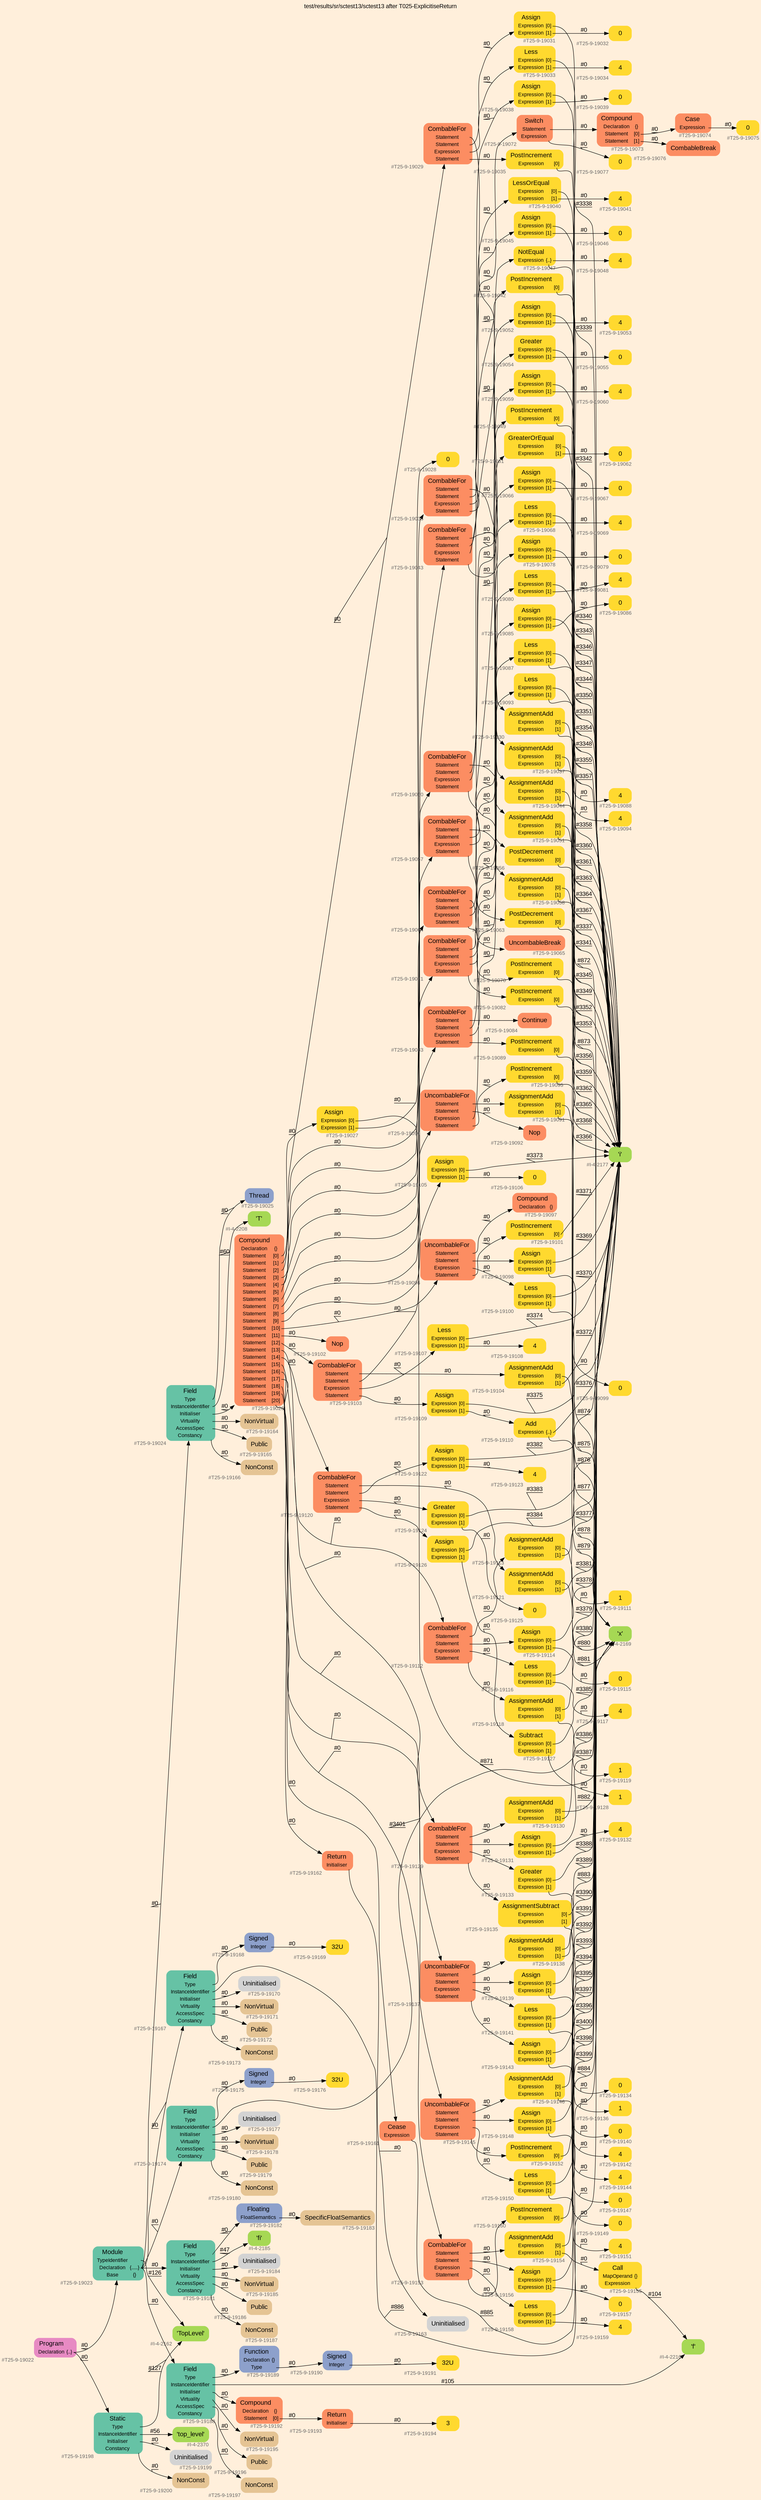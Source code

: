 digraph "test/results/sr/sctest13/sctest13 after T025-ExplicitiseReturn" {
label = "test/results/sr/sctest13/sctest13 after T025-ExplicitiseReturn"
labelloc = t
graph [
    rankdir = "LR"
    ranksep = 0.3
    bgcolor = antiquewhite1
    color = black
    fontcolor = black
    fontname = "Arial"
];
node [
    fontname = "Arial"
];
edge [
    fontname = "Arial"
];

// -------------------- node figure --------------------
// -------- block #T25-9-19022 ----------
"#T25-9-19022" [
    fillcolor = "/set28/4"
    xlabel = "#T25-9-19022"
    fontsize = "12"
    fontcolor = grey40
    shape = "plaintext"
    label = <<TABLE BORDER="0" CELLBORDER="0" CELLSPACING="0">
     <TR><TD><FONT COLOR="black" POINT-SIZE="15">Program</FONT></TD></TR>
     <TR><TD><FONT COLOR="black" POINT-SIZE="12">Declaration</FONT></TD><TD PORT="port0"><FONT COLOR="black" POINT-SIZE="12">{..}</FONT></TD></TR>
    </TABLE>>
    style = "rounded,filled"
];

// -------- block #T25-9-19023 ----------
"#T25-9-19023" [
    fillcolor = "/set28/1"
    xlabel = "#T25-9-19023"
    fontsize = "12"
    fontcolor = grey40
    shape = "plaintext"
    label = <<TABLE BORDER="0" CELLBORDER="0" CELLSPACING="0">
     <TR><TD><FONT COLOR="black" POINT-SIZE="15">Module</FONT></TD></TR>
     <TR><TD><FONT COLOR="black" POINT-SIZE="12">TypeIdentifier</FONT></TD><TD PORT="port0"></TD></TR>
     <TR><TD><FONT COLOR="black" POINT-SIZE="12">Declaration</FONT></TD><TD PORT="port1"><FONT COLOR="black" POINT-SIZE="12">{.....}</FONT></TD></TR>
     <TR><TD><FONT COLOR="black" POINT-SIZE="12">Base</FONT></TD><TD PORT="port2"><FONT COLOR="black" POINT-SIZE="12">{}</FONT></TD></TR>
    </TABLE>>
    style = "rounded,filled"
];

// -------- block #I-4-2162 ----------
"#I-4-2162" [
    fillcolor = "/set28/5"
    xlabel = "#I-4-2162"
    fontsize = "12"
    fontcolor = grey40
    shape = "plaintext"
    label = <<TABLE BORDER="0" CELLBORDER="0" CELLSPACING="0">
     <TR><TD><FONT COLOR="black" POINT-SIZE="15">'TopLevel'</FONT></TD></TR>
    </TABLE>>
    style = "rounded,filled"
];

// -------- block #T25-9-19024 ----------
"#T25-9-19024" [
    fillcolor = "/set28/1"
    xlabel = "#T25-9-19024"
    fontsize = "12"
    fontcolor = grey40
    shape = "plaintext"
    label = <<TABLE BORDER="0" CELLBORDER="0" CELLSPACING="0">
     <TR><TD><FONT COLOR="black" POINT-SIZE="15">Field</FONT></TD></TR>
     <TR><TD><FONT COLOR="black" POINT-SIZE="12">Type</FONT></TD><TD PORT="port0"></TD></TR>
     <TR><TD><FONT COLOR="black" POINT-SIZE="12">InstanceIdentifier</FONT></TD><TD PORT="port1"></TD></TR>
     <TR><TD><FONT COLOR="black" POINT-SIZE="12">Initialiser</FONT></TD><TD PORT="port2"></TD></TR>
     <TR><TD><FONT COLOR="black" POINT-SIZE="12">Virtuality</FONT></TD><TD PORT="port3"></TD></TR>
     <TR><TD><FONT COLOR="black" POINT-SIZE="12">AccessSpec</FONT></TD><TD PORT="port4"></TD></TR>
     <TR><TD><FONT COLOR="black" POINT-SIZE="12">Constancy</FONT></TD><TD PORT="port5"></TD></TR>
    </TABLE>>
    style = "rounded,filled"
];

// -------- block #T25-9-19025 ----------
"#T25-9-19025" [
    fillcolor = "/set28/3"
    xlabel = "#T25-9-19025"
    fontsize = "12"
    fontcolor = grey40
    shape = "plaintext"
    label = <<TABLE BORDER="0" CELLBORDER="0" CELLSPACING="0">
     <TR><TD><FONT COLOR="black" POINT-SIZE="15">Thread</FONT></TD></TR>
    </TABLE>>
    style = "rounded,filled"
];

// -------- block #I-4-2208 ----------
"#I-4-2208" [
    fillcolor = "/set28/5"
    xlabel = "#I-4-2208"
    fontsize = "12"
    fontcolor = grey40
    shape = "plaintext"
    label = <<TABLE BORDER="0" CELLBORDER="0" CELLSPACING="0">
     <TR><TD><FONT COLOR="black" POINT-SIZE="15">'T'</FONT></TD></TR>
    </TABLE>>
    style = "rounded,filled"
];

// -------- block #T25-9-19026 ----------
"#T25-9-19026" [
    fillcolor = "/set28/2"
    xlabel = "#T25-9-19026"
    fontsize = "12"
    fontcolor = grey40
    shape = "plaintext"
    label = <<TABLE BORDER="0" CELLBORDER="0" CELLSPACING="0">
     <TR><TD><FONT COLOR="black" POINT-SIZE="15">Compound</FONT></TD></TR>
     <TR><TD><FONT COLOR="black" POINT-SIZE="12">Declaration</FONT></TD><TD PORT="port0"><FONT COLOR="black" POINT-SIZE="12">{}</FONT></TD></TR>
     <TR><TD><FONT COLOR="black" POINT-SIZE="12">Statement</FONT></TD><TD PORT="port1"><FONT COLOR="black" POINT-SIZE="12">[0]</FONT></TD></TR>
     <TR><TD><FONT COLOR="black" POINT-SIZE="12">Statement</FONT></TD><TD PORT="port2"><FONT COLOR="black" POINT-SIZE="12">[1]</FONT></TD></TR>
     <TR><TD><FONT COLOR="black" POINT-SIZE="12">Statement</FONT></TD><TD PORT="port3"><FONT COLOR="black" POINT-SIZE="12">[2]</FONT></TD></TR>
     <TR><TD><FONT COLOR="black" POINT-SIZE="12">Statement</FONT></TD><TD PORT="port4"><FONT COLOR="black" POINT-SIZE="12">[3]</FONT></TD></TR>
     <TR><TD><FONT COLOR="black" POINT-SIZE="12">Statement</FONT></TD><TD PORT="port5"><FONT COLOR="black" POINT-SIZE="12">[4]</FONT></TD></TR>
     <TR><TD><FONT COLOR="black" POINT-SIZE="12">Statement</FONT></TD><TD PORT="port6"><FONT COLOR="black" POINT-SIZE="12">[5]</FONT></TD></TR>
     <TR><TD><FONT COLOR="black" POINT-SIZE="12">Statement</FONT></TD><TD PORT="port7"><FONT COLOR="black" POINT-SIZE="12">[6]</FONT></TD></TR>
     <TR><TD><FONT COLOR="black" POINT-SIZE="12">Statement</FONT></TD><TD PORT="port8"><FONT COLOR="black" POINT-SIZE="12">[7]</FONT></TD></TR>
     <TR><TD><FONT COLOR="black" POINT-SIZE="12">Statement</FONT></TD><TD PORT="port9"><FONT COLOR="black" POINT-SIZE="12">[8]</FONT></TD></TR>
     <TR><TD><FONT COLOR="black" POINT-SIZE="12">Statement</FONT></TD><TD PORT="port10"><FONT COLOR="black" POINT-SIZE="12">[9]</FONT></TD></TR>
     <TR><TD><FONT COLOR="black" POINT-SIZE="12">Statement</FONT></TD><TD PORT="port11"><FONT COLOR="black" POINT-SIZE="12">[10]</FONT></TD></TR>
     <TR><TD><FONT COLOR="black" POINT-SIZE="12">Statement</FONT></TD><TD PORT="port12"><FONT COLOR="black" POINT-SIZE="12">[11]</FONT></TD></TR>
     <TR><TD><FONT COLOR="black" POINT-SIZE="12">Statement</FONT></TD><TD PORT="port13"><FONT COLOR="black" POINT-SIZE="12">[12]</FONT></TD></TR>
     <TR><TD><FONT COLOR="black" POINT-SIZE="12">Statement</FONT></TD><TD PORT="port14"><FONT COLOR="black" POINT-SIZE="12">[13]</FONT></TD></TR>
     <TR><TD><FONT COLOR="black" POINT-SIZE="12">Statement</FONT></TD><TD PORT="port15"><FONT COLOR="black" POINT-SIZE="12">[14]</FONT></TD></TR>
     <TR><TD><FONT COLOR="black" POINT-SIZE="12">Statement</FONT></TD><TD PORT="port16"><FONT COLOR="black" POINT-SIZE="12">[15]</FONT></TD></TR>
     <TR><TD><FONT COLOR="black" POINT-SIZE="12">Statement</FONT></TD><TD PORT="port17"><FONT COLOR="black" POINT-SIZE="12">[16]</FONT></TD></TR>
     <TR><TD><FONT COLOR="black" POINT-SIZE="12">Statement</FONT></TD><TD PORT="port18"><FONT COLOR="black" POINT-SIZE="12">[17]</FONT></TD></TR>
     <TR><TD><FONT COLOR="black" POINT-SIZE="12">Statement</FONT></TD><TD PORT="port19"><FONT COLOR="black" POINT-SIZE="12">[18]</FONT></TD></TR>
     <TR><TD><FONT COLOR="black" POINT-SIZE="12">Statement</FONT></TD><TD PORT="port20"><FONT COLOR="black" POINT-SIZE="12">[19]</FONT></TD></TR>
     <TR><TD><FONT COLOR="black" POINT-SIZE="12">Statement</FONT></TD><TD PORT="port21"><FONT COLOR="black" POINT-SIZE="12">[20]</FONT></TD></TR>
    </TABLE>>
    style = "rounded,filled"
];

// -------- block #T25-9-19027 ----------
"#T25-9-19027" [
    fillcolor = "/set28/6"
    xlabel = "#T25-9-19027"
    fontsize = "12"
    fontcolor = grey40
    shape = "plaintext"
    label = <<TABLE BORDER="0" CELLBORDER="0" CELLSPACING="0">
     <TR><TD><FONT COLOR="black" POINT-SIZE="15">Assign</FONT></TD></TR>
     <TR><TD><FONT COLOR="black" POINT-SIZE="12">Expression</FONT></TD><TD PORT="port0"><FONT COLOR="black" POINT-SIZE="12">[0]</FONT></TD></TR>
     <TR><TD><FONT COLOR="black" POINT-SIZE="12">Expression</FONT></TD><TD PORT="port1"><FONT COLOR="black" POINT-SIZE="12">[1]</FONT></TD></TR>
    </TABLE>>
    style = "rounded,filled"
];

// -------- block #I-4-2169 ----------
"#I-4-2169" [
    fillcolor = "/set28/5"
    xlabel = "#I-4-2169"
    fontsize = "12"
    fontcolor = grey40
    shape = "plaintext"
    label = <<TABLE BORDER="0" CELLBORDER="0" CELLSPACING="0">
     <TR><TD><FONT COLOR="black" POINT-SIZE="15">'x'</FONT></TD></TR>
    </TABLE>>
    style = "rounded,filled"
];

// -------- block #T25-9-19028 ----------
"#T25-9-19028" [
    fillcolor = "/set28/6"
    xlabel = "#T25-9-19028"
    fontsize = "12"
    fontcolor = grey40
    shape = "plaintext"
    label = <<TABLE BORDER="0" CELLBORDER="0" CELLSPACING="0">
     <TR><TD><FONT COLOR="black" POINT-SIZE="15">0</FONT></TD></TR>
    </TABLE>>
    style = "rounded,filled"
];

// -------- block #T25-9-19029 ----------
"#T25-9-19029" [
    fillcolor = "/set28/2"
    xlabel = "#T25-9-19029"
    fontsize = "12"
    fontcolor = grey40
    shape = "plaintext"
    label = <<TABLE BORDER="0" CELLBORDER="0" CELLSPACING="0">
     <TR><TD><FONT COLOR="black" POINT-SIZE="15">CombableFor</FONT></TD></TR>
     <TR><TD><FONT COLOR="black" POINT-SIZE="12">Statement</FONT></TD><TD PORT="port0"></TD></TR>
     <TR><TD><FONT COLOR="black" POINT-SIZE="12">Statement</FONT></TD><TD PORT="port1"></TD></TR>
     <TR><TD><FONT COLOR="black" POINT-SIZE="12">Expression</FONT></TD><TD PORT="port2"></TD></TR>
     <TR><TD><FONT COLOR="black" POINT-SIZE="12">Statement</FONT></TD><TD PORT="port3"></TD></TR>
    </TABLE>>
    style = "rounded,filled"
];

// -------- block #T25-9-19030 ----------
"#T25-9-19030" [
    fillcolor = "/set28/6"
    xlabel = "#T25-9-19030"
    fontsize = "12"
    fontcolor = grey40
    shape = "plaintext"
    label = <<TABLE BORDER="0" CELLBORDER="0" CELLSPACING="0">
     <TR><TD><FONT COLOR="black" POINT-SIZE="15">AssignmentAdd</FONT></TD></TR>
     <TR><TD><FONT COLOR="black" POINT-SIZE="12">Expression</FONT></TD><TD PORT="port0"><FONT COLOR="black" POINT-SIZE="12">[0]</FONT></TD></TR>
     <TR><TD><FONT COLOR="black" POINT-SIZE="12">Expression</FONT></TD><TD PORT="port1"><FONT COLOR="black" POINT-SIZE="12">[1]</FONT></TD></TR>
    </TABLE>>
    style = "rounded,filled"
];

// -------- block #I-4-2177 ----------
"#I-4-2177" [
    fillcolor = "/set28/5"
    xlabel = "#I-4-2177"
    fontsize = "12"
    fontcolor = grey40
    shape = "plaintext"
    label = <<TABLE BORDER="0" CELLBORDER="0" CELLSPACING="0">
     <TR><TD><FONT COLOR="black" POINT-SIZE="15">'i'</FONT></TD></TR>
    </TABLE>>
    style = "rounded,filled"
];

// -------- block #T25-9-19031 ----------
"#T25-9-19031" [
    fillcolor = "/set28/6"
    xlabel = "#T25-9-19031"
    fontsize = "12"
    fontcolor = grey40
    shape = "plaintext"
    label = <<TABLE BORDER="0" CELLBORDER="0" CELLSPACING="0">
     <TR><TD><FONT COLOR="black" POINT-SIZE="15">Assign</FONT></TD></TR>
     <TR><TD><FONT COLOR="black" POINT-SIZE="12">Expression</FONT></TD><TD PORT="port0"><FONT COLOR="black" POINT-SIZE="12">[0]</FONT></TD></TR>
     <TR><TD><FONT COLOR="black" POINT-SIZE="12">Expression</FONT></TD><TD PORT="port1"><FONT COLOR="black" POINT-SIZE="12">[1]</FONT></TD></TR>
    </TABLE>>
    style = "rounded,filled"
];

// -------- block #T25-9-19032 ----------
"#T25-9-19032" [
    fillcolor = "/set28/6"
    xlabel = "#T25-9-19032"
    fontsize = "12"
    fontcolor = grey40
    shape = "plaintext"
    label = <<TABLE BORDER="0" CELLBORDER="0" CELLSPACING="0">
     <TR><TD><FONT COLOR="black" POINT-SIZE="15">0</FONT></TD></TR>
    </TABLE>>
    style = "rounded,filled"
];

// -------- block #T25-9-19033 ----------
"#T25-9-19033" [
    fillcolor = "/set28/6"
    xlabel = "#T25-9-19033"
    fontsize = "12"
    fontcolor = grey40
    shape = "plaintext"
    label = <<TABLE BORDER="0" CELLBORDER="0" CELLSPACING="0">
     <TR><TD><FONT COLOR="black" POINT-SIZE="15">Less</FONT></TD></TR>
     <TR><TD><FONT COLOR="black" POINT-SIZE="12">Expression</FONT></TD><TD PORT="port0"><FONT COLOR="black" POINT-SIZE="12">[0]</FONT></TD></TR>
     <TR><TD><FONT COLOR="black" POINT-SIZE="12">Expression</FONT></TD><TD PORT="port1"><FONT COLOR="black" POINT-SIZE="12">[1]</FONT></TD></TR>
    </TABLE>>
    style = "rounded,filled"
];

// -------- block #T25-9-19034 ----------
"#T25-9-19034" [
    fillcolor = "/set28/6"
    xlabel = "#T25-9-19034"
    fontsize = "12"
    fontcolor = grey40
    shape = "plaintext"
    label = <<TABLE BORDER="0" CELLBORDER="0" CELLSPACING="0">
     <TR><TD><FONT COLOR="black" POINT-SIZE="15">4</FONT></TD></TR>
    </TABLE>>
    style = "rounded,filled"
];

// -------- block #T25-9-19035 ----------
"#T25-9-19035" [
    fillcolor = "/set28/6"
    xlabel = "#T25-9-19035"
    fontsize = "12"
    fontcolor = grey40
    shape = "plaintext"
    label = <<TABLE BORDER="0" CELLBORDER="0" CELLSPACING="0">
     <TR><TD><FONT COLOR="black" POINT-SIZE="15">PostIncrement</FONT></TD></TR>
     <TR><TD><FONT COLOR="black" POINT-SIZE="12">Expression</FONT></TD><TD PORT="port0"><FONT COLOR="black" POINT-SIZE="12">[0]</FONT></TD></TR>
    </TABLE>>
    style = "rounded,filled"
];

// -------- block #T25-9-19036 ----------
"#T25-9-19036" [
    fillcolor = "/set28/2"
    xlabel = "#T25-9-19036"
    fontsize = "12"
    fontcolor = grey40
    shape = "plaintext"
    label = <<TABLE BORDER="0" CELLBORDER="0" CELLSPACING="0">
     <TR><TD><FONT COLOR="black" POINT-SIZE="15">CombableFor</FONT></TD></TR>
     <TR><TD><FONT COLOR="black" POINT-SIZE="12">Statement</FONT></TD><TD PORT="port0"></TD></TR>
     <TR><TD><FONT COLOR="black" POINT-SIZE="12">Statement</FONT></TD><TD PORT="port1"></TD></TR>
     <TR><TD><FONT COLOR="black" POINT-SIZE="12">Expression</FONT></TD><TD PORT="port2"></TD></TR>
     <TR><TD><FONT COLOR="black" POINT-SIZE="12">Statement</FONT></TD><TD PORT="port3"></TD></TR>
    </TABLE>>
    style = "rounded,filled"
];

// -------- block #T25-9-19037 ----------
"#T25-9-19037" [
    fillcolor = "/set28/6"
    xlabel = "#T25-9-19037"
    fontsize = "12"
    fontcolor = grey40
    shape = "plaintext"
    label = <<TABLE BORDER="0" CELLBORDER="0" CELLSPACING="0">
     <TR><TD><FONT COLOR="black" POINT-SIZE="15">AssignmentAdd</FONT></TD></TR>
     <TR><TD><FONT COLOR="black" POINT-SIZE="12">Expression</FONT></TD><TD PORT="port0"><FONT COLOR="black" POINT-SIZE="12">[0]</FONT></TD></TR>
     <TR><TD><FONT COLOR="black" POINT-SIZE="12">Expression</FONT></TD><TD PORT="port1"><FONT COLOR="black" POINT-SIZE="12">[1]</FONT></TD></TR>
    </TABLE>>
    style = "rounded,filled"
];

// -------- block #T25-9-19038 ----------
"#T25-9-19038" [
    fillcolor = "/set28/6"
    xlabel = "#T25-9-19038"
    fontsize = "12"
    fontcolor = grey40
    shape = "plaintext"
    label = <<TABLE BORDER="0" CELLBORDER="0" CELLSPACING="0">
     <TR><TD><FONT COLOR="black" POINT-SIZE="15">Assign</FONT></TD></TR>
     <TR><TD><FONT COLOR="black" POINT-SIZE="12">Expression</FONT></TD><TD PORT="port0"><FONT COLOR="black" POINT-SIZE="12">[0]</FONT></TD></TR>
     <TR><TD><FONT COLOR="black" POINT-SIZE="12">Expression</FONT></TD><TD PORT="port1"><FONT COLOR="black" POINT-SIZE="12">[1]</FONT></TD></TR>
    </TABLE>>
    style = "rounded,filled"
];

// -------- block #T25-9-19039 ----------
"#T25-9-19039" [
    fillcolor = "/set28/6"
    xlabel = "#T25-9-19039"
    fontsize = "12"
    fontcolor = grey40
    shape = "plaintext"
    label = <<TABLE BORDER="0" CELLBORDER="0" CELLSPACING="0">
     <TR><TD><FONT COLOR="black" POINT-SIZE="15">0</FONT></TD></TR>
    </TABLE>>
    style = "rounded,filled"
];

// -------- block #T25-9-19040 ----------
"#T25-9-19040" [
    fillcolor = "/set28/6"
    xlabel = "#T25-9-19040"
    fontsize = "12"
    fontcolor = grey40
    shape = "plaintext"
    label = <<TABLE BORDER="0" CELLBORDER="0" CELLSPACING="0">
     <TR><TD><FONT COLOR="black" POINT-SIZE="15">LessOrEqual</FONT></TD></TR>
     <TR><TD><FONT COLOR="black" POINT-SIZE="12">Expression</FONT></TD><TD PORT="port0"><FONT COLOR="black" POINT-SIZE="12">[0]</FONT></TD></TR>
     <TR><TD><FONT COLOR="black" POINT-SIZE="12">Expression</FONT></TD><TD PORT="port1"><FONT COLOR="black" POINT-SIZE="12">[1]</FONT></TD></TR>
    </TABLE>>
    style = "rounded,filled"
];

// -------- block #T25-9-19041 ----------
"#T25-9-19041" [
    fillcolor = "/set28/6"
    xlabel = "#T25-9-19041"
    fontsize = "12"
    fontcolor = grey40
    shape = "plaintext"
    label = <<TABLE BORDER="0" CELLBORDER="0" CELLSPACING="0">
     <TR><TD><FONT COLOR="black" POINT-SIZE="15">4</FONT></TD></TR>
    </TABLE>>
    style = "rounded,filled"
];

// -------- block #T25-9-19042 ----------
"#T25-9-19042" [
    fillcolor = "/set28/6"
    xlabel = "#T25-9-19042"
    fontsize = "12"
    fontcolor = grey40
    shape = "plaintext"
    label = <<TABLE BORDER="0" CELLBORDER="0" CELLSPACING="0">
     <TR><TD><FONT COLOR="black" POINT-SIZE="15">PostIncrement</FONT></TD></TR>
     <TR><TD><FONT COLOR="black" POINT-SIZE="12">Expression</FONT></TD><TD PORT="port0"><FONT COLOR="black" POINT-SIZE="12">[0]</FONT></TD></TR>
    </TABLE>>
    style = "rounded,filled"
];

// -------- block #T25-9-19043 ----------
"#T25-9-19043" [
    fillcolor = "/set28/2"
    xlabel = "#T25-9-19043"
    fontsize = "12"
    fontcolor = grey40
    shape = "plaintext"
    label = <<TABLE BORDER="0" CELLBORDER="0" CELLSPACING="0">
     <TR><TD><FONT COLOR="black" POINT-SIZE="15">CombableFor</FONT></TD></TR>
     <TR><TD><FONT COLOR="black" POINT-SIZE="12">Statement</FONT></TD><TD PORT="port0"></TD></TR>
     <TR><TD><FONT COLOR="black" POINT-SIZE="12">Statement</FONT></TD><TD PORT="port1"></TD></TR>
     <TR><TD><FONT COLOR="black" POINT-SIZE="12">Expression</FONT></TD><TD PORT="port2"></TD></TR>
     <TR><TD><FONT COLOR="black" POINT-SIZE="12">Statement</FONT></TD><TD PORT="port3"></TD></TR>
    </TABLE>>
    style = "rounded,filled"
];

// -------- block #T25-9-19044 ----------
"#T25-9-19044" [
    fillcolor = "/set28/6"
    xlabel = "#T25-9-19044"
    fontsize = "12"
    fontcolor = grey40
    shape = "plaintext"
    label = <<TABLE BORDER="0" CELLBORDER="0" CELLSPACING="0">
     <TR><TD><FONT COLOR="black" POINT-SIZE="15">AssignmentAdd</FONT></TD></TR>
     <TR><TD><FONT COLOR="black" POINT-SIZE="12">Expression</FONT></TD><TD PORT="port0"><FONT COLOR="black" POINT-SIZE="12">[0]</FONT></TD></TR>
     <TR><TD><FONT COLOR="black" POINT-SIZE="12">Expression</FONT></TD><TD PORT="port1"><FONT COLOR="black" POINT-SIZE="12">[1]</FONT></TD></TR>
    </TABLE>>
    style = "rounded,filled"
];

// -------- block #T25-9-19045 ----------
"#T25-9-19045" [
    fillcolor = "/set28/6"
    xlabel = "#T25-9-19045"
    fontsize = "12"
    fontcolor = grey40
    shape = "plaintext"
    label = <<TABLE BORDER="0" CELLBORDER="0" CELLSPACING="0">
     <TR><TD><FONT COLOR="black" POINT-SIZE="15">Assign</FONT></TD></TR>
     <TR><TD><FONT COLOR="black" POINT-SIZE="12">Expression</FONT></TD><TD PORT="port0"><FONT COLOR="black" POINT-SIZE="12">[0]</FONT></TD></TR>
     <TR><TD><FONT COLOR="black" POINT-SIZE="12">Expression</FONT></TD><TD PORT="port1"><FONT COLOR="black" POINT-SIZE="12">[1]</FONT></TD></TR>
    </TABLE>>
    style = "rounded,filled"
];

// -------- block #T25-9-19046 ----------
"#T25-9-19046" [
    fillcolor = "/set28/6"
    xlabel = "#T25-9-19046"
    fontsize = "12"
    fontcolor = grey40
    shape = "plaintext"
    label = <<TABLE BORDER="0" CELLBORDER="0" CELLSPACING="0">
     <TR><TD><FONT COLOR="black" POINT-SIZE="15">0</FONT></TD></TR>
    </TABLE>>
    style = "rounded,filled"
];

// -------- block #T25-9-19047 ----------
"#T25-9-19047" [
    fillcolor = "/set28/6"
    xlabel = "#T25-9-19047"
    fontsize = "12"
    fontcolor = grey40
    shape = "plaintext"
    label = <<TABLE BORDER="0" CELLBORDER="0" CELLSPACING="0">
     <TR><TD><FONT COLOR="black" POINT-SIZE="15">NotEqual</FONT></TD></TR>
     <TR><TD><FONT COLOR="black" POINT-SIZE="12">Expression</FONT></TD><TD PORT="port0"><FONT COLOR="black" POINT-SIZE="12">{..}</FONT></TD></TR>
    </TABLE>>
    style = "rounded,filled"
];

// -------- block #T25-9-19048 ----------
"#T25-9-19048" [
    fillcolor = "/set28/6"
    xlabel = "#T25-9-19048"
    fontsize = "12"
    fontcolor = grey40
    shape = "plaintext"
    label = <<TABLE BORDER="0" CELLBORDER="0" CELLSPACING="0">
     <TR><TD><FONT COLOR="black" POINT-SIZE="15">4</FONT></TD></TR>
    </TABLE>>
    style = "rounded,filled"
];

// -------- block #T25-9-19049 ----------
"#T25-9-19049" [
    fillcolor = "/set28/6"
    xlabel = "#T25-9-19049"
    fontsize = "12"
    fontcolor = grey40
    shape = "plaintext"
    label = <<TABLE BORDER="0" CELLBORDER="0" CELLSPACING="0">
     <TR><TD><FONT COLOR="black" POINT-SIZE="15">PostIncrement</FONT></TD></TR>
     <TR><TD><FONT COLOR="black" POINT-SIZE="12">Expression</FONT></TD><TD PORT="port0"><FONT COLOR="black" POINT-SIZE="12">[0]</FONT></TD></TR>
    </TABLE>>
    style = "rounded,filled"
];

// -------- block #T25-9-19050 ----------
"#T25-9-19050" [
    fillcolor = "/set28/2"
    xlabel = "#T25-9-19050"
    fontsize = "12"
    fontcolor = grey40
    shape = "plaintext"
    label = <<TABLE BORDER="0" CELLBORDER="0" CELLSPACING="0">
     <TR><TD><FONT COLOR="black" POINT-SIZE="15">CombableFor</FONT></TD></TR>
     <TR><TD><FONT COLOR="black" POINT-SIZE="12">Statement</FONT></TD><TD PORT="port0"></TD></TR>
     <TR><TD><FONT COLOR="black" POINT-SIZE="12">Statement</FONT></TD><TD PORT="port1"></TD></TR>
     <TR><TD><FONT COLOR="black" POINT-SIZE="12">Expression</FONT></TD><TD PORT="port2"></TD></TR>
     <TR><TD><FONT COLOR="black" POINT-SIZE="12">Statement</FONT></TD><TD PORT="port3"></TD></TR>
    </TABLE>>
    style = "rounded,filled"
];

// -------- block #T25-9-19051 ----------
"#T25-9-19051" [
    fillcolor = "/set28/6"
    xlabel = "#T25-9-19051"
    fontsize = "12"
    fontcolor = grey40
    shape = "plaintext"
    label = <<TABLE BORDER="0" CELLBORDER="0" CELLSPACING="0">
     <TR><TD><FONT COLOR="black" POINT-SIZE="15">AssignmentAdd</FONT></TD></TR>
     <TR><TD><FONT COLOR="black" POINT-SIZE="12">Expression</FONT></TD><TD PORT="port0"><FONT COLOR="black" POINT-SIZE="12">[0]</FONT></TD></TR>
     <TR><TD><FONT COLOR="black" POINT-SIZE="12">Expression</FONT></TD><TD PORT="port1"><FONT COLOR="black" POINT-SIZE="12">[1]</FONT></TD></TR>
    </TABLE>>
    style = "rounded,filled"
];

// -------- block #T25-9-19052 ----------
"#T25-9-19052" [
    fillcolor = "/set28/6"
    xlabel = "#T25-9-19052"
    fontsize = "12"
    fontcolor = grey40
    shape = "plaintext"
    label = <<TABLE BORDER="0" CELLBORDER="0" CELLSPACING="0">
     <TR><TD><FONT COLOR="black" POINT-SIZE="15">Assign</FONT></TD></TR>
     <TR><TD><FONT COLOR="black" POINT-SIZE="12">Expression</FONT></TD><TD PORT="port0"><FONT COLOR="black" POINT-SIZE="12">[0]</FONT></TD></TR>
     <TR><TD><FONT COLOR="black" POINT-SIZE="12">Expression</FONT></TD><TD PORT="port1"><FONT COLOR="black" POINT-SIZE="12">[1]</FONT></TD></TR>
    </TABLE>>
    style = "rounded,filled"
];

// -------- block #T25-9-19053 ----------
"#T25-9-19053" [
    fillcolor = "/set28/6"
    xlabel = "#T25-9-19053"
    fontsize = "12"
    fontcolor = grey40
    shape = "plaintext"
    label = <<TABLE BORDER="0" CELLBORDER="0" CELLSPACING="0">
     <TR><TD><FONT COLOR="black" POINT-SIZE="15">4</FONT></TD></TR>
    </TABLE>>
    style = "rounded,filled"
];

// -------- block #T25-9-19054 ----------
"#T25-9-19054" [
    fillcolor = "/set28/6"
    xlabel = "#T25-9-19054"
    fontsize = "12"
    fontcolor = grey40
    shape = "plaintext"
    label = <<TABLE BORDER="0" CELLBORDER="0" CELLSPACING="0">
     <TR><TD><FONT COLOR="black" POINT-SIZE="15">Greater</FONT></TD></TR>
     <TR><TD><FONT COLOR="black" POINT-SIZE="12">Expression</FONT></TD><TD PORT="port0"><FONT COLOR="black" POINT-SIZE="12">[0]</FONT></TD></TR>
     <TR><TD><FONT COLOR="black" POINT-SIZE="12">Expression</FONT></TD><TD PORT="port1"><FONT COLOR="black" POINT-SIZE="12">[1]</FONT></TD></TR>
    </TABLE>>
    style = "rounded,filled"
];

// -------- block #T25-9-19055 ----------
"#T25-9-19055" [
    fillcolor = "/set28/6"
    xlabel = "#T25-9-19055"
    fontsize = "12"
    fontcolor = grey40
    shape = "plaintext"
    label = <<TABLE BORDER="0" CELLBORDER="0" CELLSPACING="0">
     <TR><TD><FONT COLOR="black" POINT-SIZE="15">0</FONT></TD></TR>
    </TABLE>>
    style = "rounded,filled"
];

// -------- block #T25-9-19056 ----------
"#T25-9-19056" [
    fillcolor = "/set28/6"
    xlabel = "#T25-9-19056"
    fontsize = "12"
    fontcolor = grey40
    shape = "plaintext"
    label = <<TABLE BORDER="0" CELLBORDER="0" CELLSPACING="0">
     <TR><TD><FONT COLOR="black" POINT-SIZE="15">PostDecrement</FONT></TD></TR>
     <TR><TD><FONT COLOR="black" POINT-SIZE="12">Expression</FONT></TD><TD PORT="port0"><FONT COLOR="black" POINT-SIZE="12">[0]</FONT></TD></TR>
    </TABLE>>
    style = "rounded,filled"
];

// -------- block #T25-9-19057 ----------
"#T25-9-19057" [
    fillcolor = "/set28/2"
    xlabel = "#T25-9-19057"
    fontsize = "12"
    fontcolor = grey40
    shape = "plaintext"
    label = <<TABLE BORDER="0" CELLBORDER="0" CELLSPACING="0">
     <TR><TD><FONT COLOR="black" POINT-SIZE="15">CombableFor</FONT></TD></TR>
     <TR><TD><FONT COLOR="black" POINT-SIZE="12">Statement</FONT></TD><TD PORT="port0"></TD></TR>
     <TR><TD><FONT COLOR="black" POINT-SIZE="12">Statement</FONT></TD><TD PORT="port1"></TD></TR>
     <TR><TD><FONT COLOR="black" POINT-SIZE="12">Expression</FONT></TD><TD PORT="port2"></TD></TR>
     <TR><TD><FONT COLOR="black" POINT-SIZE="12">Statement</FONT></TD><TD PORT="port3"></TD></TR>
    </TABLE>>
    style = "rounded,filled"
];

// -------- block #T25-9-19058 ----------
"#T25-9-19058" [
    fillcolor = "/set28/6"
    xlabel = "#T25-9-19058"
    fontsize = "12"
    fontcolor = grey40
    shape = "plaintext"
    label = <<TABLE BORDER="0" CELLBORDER="0" CELLSPACING="0">
     <TR><TD><FONT COLOR="black" POINT-SIZE="15">AssignmentAdd</FONT></TD></TR>
     <TR><TD><FONT COLOR="black" POINT-SIZE="12">Expression</FONT></TD><TD PORT="port0"><FONT COLOR="black" POINT-SIZE="12">[0]</FONT></TD></TR>
     <TR><TD><FONT COLOR="black" POINT-SIZE="12">Expression</FONT></TD><TD PORT="port1"><FONT COLOR="black" POINT-SIZE="12">[1]</FONT></TD></TR>
    </TABLE>>
    style = "rounded,filled"
];

// -------- block #T25-9-19059 ----------
"#T25-9-19059" [
    fillcolor = "/set28/6"
    xlabel = "#T25-9-19059"
    fontsize = "12"
    fontcolor = grey40
    shape = "plaintext"
    label = <<TABLE BORDER="0" CELLBORDER="0" CELLSPACING="0">
     <TR><TD><FONT COLOR="black" POINT-SIZE="15">Assign</FONT></TD></TR>
     <TR><TD><FONT COLOR="black" POINT-SIZE="12">Expression</FONT></TD><TD PORT="port0"><FONT COLOR="black" POINT-SIZE="12">[0]</FONT></TD></TR>
     <TR><TD><FONT COLOR="black" POINT-SIZE="12">Expression</FONT></TD><TD PORT="port1"><FONT COLOR="black" POINT-SIZE="12">[1]</FONT></TD></TR>
    </TABLE>>
    style = "rounded,filled"
];

// -------- block #T25-9-19060 ----------
"#T25-9-19060" [
    fillcolor = "/set28/6"
    xlabel = "#T25-9-19060"
    fontsize = "12"
    fontcolor = grey40
    shape = "plaintext"
    label = <<TABLE BORDER="0" CELLBORDER="0" CELLSPACING="0">
     <TR><TD><FONT COLOR="black" POINT-SIZE="15">4</FONT></TD></TR>
    </TABLE>>
    style = "rounded,filled"
];

// -------- block #T25-9-19061 ----------
"#T25-9-19061" [
    fillcolor = "/set28/6"
    xlabel = "#T25-9-19061"
    fontsize = "12"
    fontcolor = grey40
    shape = "plaintext"
    label = <<TABLE BORDER="0" CELLBORDER="0" CELLSPACING="0">
     <TR><TD><FONT COLOR="black" POINT-SIZE="15">GreaterOrEqual</FONT></TD></TR>
     <TR><TD><FONT COLOR="black" POINT-SIZE="12">Expression</FONT></TD><TD PORT="port0"><FONT COLOR="black" POINT-SIZE="12">[0]</FONT></TD></TR>
     <TR><TD><FONT COLOR="black" POINT-SIZE="12">Expression</FONT></TD><TD PORT="port1"><FONT COLOR="black" POINT-SIZE="12">[1]</FONT></TD></TR>
    </TABLE>>
    style = "rounded,filled"
];

// -------- block #T25-9-19062 ----------
"#T25-9-19062" [
    fillcolor = "/set28/6"
    xlabel = "#T25-9-19062"
    fontsize = "12"
    fontcolor = grey40
    shape = "plaintext"
    label = <<TABLE BORDER="0" CELLBORDER="0" CELLSPACING="0">
     <TR><TD><FONT COLOR="black" POINT-SIZE="15">0</FONT></TD></TR>
    </TABLE>>
    style = "rounded,filled"
];

// -------- block #T25-9-19063 ----------
"#T25-9-19063" [
    fillcolor = "/set28/6"
    xlabel = "#T25-9-19063"
    fontsize = "12"
    fontcolor = grey40
    shape = "plaintext"
    label = <<TABLE BORDER="0" CELLBORDER="0" CELLSPACING="0">
     <TR><TD><FONT COLOR="black" POINT-SIZE="15">PostDecrement</FONT></TD></TR>
     <TR><TD><FONT COLOR="black" POINT-SIZE="12">Expression</FONT></TD><TD PORT="port0"><FONT COLOR="black" POINT-SIZE="12">[0]</FONT></TD></TR>
    </TABLE>>
    style = "rounded,filled"
];

// -------- block #T25-9-19064 ----------
"#T25-9-19064" [
    fillcolor = "/set28/2"
    xlabel = "#T25-9-19064"
    fontsize = "12"
    fontcolor = grey40
    shape = "plaintext"
    label = <<TABLE BORDER="0" CELLBORDER="0" CELLSPACING="0">
     <TR><TD><FONT COLOR="black" POINT-SIZE="15">CombableFor</FONT></TD></TR>
     <TR><TD><FONT COLOR="black" POINT-SIZE="12">Statement</FONT></TD><TD PORT="port0"></TD></TR>
     <TR><TD><FONT COLOR="black" POINT-SIZE="12">Statement</FONT></TD><TD PORT="port1"></TD></TR>
     <TR><TD><FONT COLOR="black" POINT-SIZE="12">Expression</FONT></TD><TD PORT="port2"></TD></TR>
     <TR><TD><FONT COLOR="black" POINT-SIZE="12">Statement</FONT></TD><TD PORT="port3"></TD></TR>
    </TABLE>>
    style = "rounded,filled"
];

// -------- block #T25-9-19065 ----------
"#T25-9-19065" [
    fillcolor = "/set28/2"
    xlabel = "#T25-9-19065"
    fontsize = "12"
    fontcolor = grey40
    shape = "plaintext"
    label = <<TABLE BORDER="0" CELLBORDER="0" CELLSPACING="0">
     <TR><TD><FONT COLOR="black" POINT-SIZE="15">UncombableBreak</FONT></TD></TR>
    </TABLE>>
    style = "rounded,filled"
];

// -------- block #T25-9-19066 ----------
"#T25-9-19066" [
    fillcolor = "/set28/6"
    xlabel = "#T25-9-19066"
    fontsize = "12"
    fontcolor = grey40
    shape = "plaintext"
    label = <<TABLE BORDER="0" CELLBORDER="0" CELLSPACING="0">
     <TR><TD><FONT COLOR="black" POINT-SIZE="15">Assign</FONT></TD></TR>
     <TR><TD><FONT COLOR="black" POINT-SIZE="12">Expression</FONT></TD><TD PORT="port0"><FONT COLOR="black" POINT-SIZE="12">[0]</FONT></TD></TR>
     <TR><TD><FONT COLOR="black" POINT-SIZE="12">Expression</FONT></TD><TD PORT="port1"><FONT COLOR="black" POINT-SIZE="12">[1]</FONT></TD></TR>
    </TABLE>>
    style = "rounded,filled"
];

// -------- block #T25-9-19067 ----------
"#T25-9-19067" [
    fillcolor = "/set28/6"
    xlabel = "#T25-9-19067"
    fontsize = "12"
    fontcolor = grey40
    shape = "plaintext"
    label = <<TABLE BORDER="0" CELLBORDER="0" CELLSPACING="0">
     <TR><TD><FONT COLOR="black" POINT-SIZE="15">0</FONT></TD></TR>
    </TABLE>>
    style = "rounded,filled"
];

// -------- block #T25-9-19068 ----------
"#T25-9-19068" [
    fillcolor = "/set28/6"
    xlabel = "#T25-9-19068"
    fontsize = "12"
    fontcolor = grey40
    shape = "plaintext"
    label = <<TABLE BORDER="0" CELLBORDER="0" CELLSPACING="0">
     <TR><TD><FONT COLOR="black" POINT-SIZE="15">Less</FONT></TD></TR>
     <TR><TD><FONT COLOR="black" POINT-SIZE="12">Expression</FONT></TD><TD PORT="port0"><FONT COLOR="black" POINT-SIZE="12">[0]</FONT></TD></TR>
     <TR><TD><FONT COLOR="black" POINT-SIZE="12">Expression</FONT></TD><TD PORT="port1"><FONT COLOR="black" POINT-SIZE="12">[1]</FONT></TD></TR>
    </TABLE>>
    style = "rounded,filled"
];

// -------- block #T25-9-19069 ----------
"#T25-9-19069" [
    fillcolor = "/set28/6"
    xlabel = "#T25-9-19069"
    fontsize = "12"
    fontcolor = grey40
    shape = "plaintext"
    label = <<TABLE BORDER="0" CELLBORDER="0" CELLSPACING="0">
     <TR><TD><FONT COLOR="black" POINT-SIZE="15">4</FONT></TD></TR>
    </TABLE>>
    style = "rounded,filled"
];

// -------- block #T25-9-19070 ----------
"#T25-9-19070" [
    fillcolor = "/set28/6"
    xlabel = "#T25-9-19070"
    fontsize = "12"
    fontcolor = grey40
    shape = "plaintext"
    label = <<TABLE BORDER="0" CELLBORDER="0" CELLSPACING="0">
     <TR><TD><FONT COLOR="black" POINT-SIZE="15">PostIncrement</FONT></TD></TR>
     <TR><TD><FONT COLOR="black" POINT-SIZE="12">Expression</FONT></TD><TD PORT="port0"><FONT COLOR="black" POINT-SIZE="12">[0]</FONT></TD></TR>
    </TABLE>>
    style = "rounded,filled"
];

// -------- block #T25-9-19071 ----------
"#T25-9-19071" [
    fillcolor = "/set28/2"
    xlabel = "#T25-9-19071"
    fontsize = "12"
    fontcolor = grey40
    shape = "plaintext"
    label = <<TABLE BORDER="0" CELLBORDER="0" CELLSPACING="0">
     <TR><TD><FONT COLOR="black" POINT-SIZE="15">CombableFor</FONT></TD></TR>
     <TR><TD><FONT COLOR="black" POINT-SIZE="12">Statement</FONT></TD><TD PORT="port0"></TD></TR>
     <TR><TD><FONT COLOR="black" POINT-SIZE="12">Statement</FONT></TD><TD PORT="port1"></TD></TR>
     <TR><TD><FONT COLOR="black" POINT-SIZE="12">Expression</FONT></TD><TD PORT="port2"></TD></TR>
     <TR><TD><FONT COLOR="black" POINT-SIZE="12">Statement</FONT></TD><TD PORT="port3"></TD></TR>
    </TABLE>>
    style = "rounded,filled"
];

// -------- block #T25-9-19072 ----------
"#T25-9-19072" [
    fillcolor = "/set28/2"
    xlabel = "#T25-9-19072"
    fontsize = "12"
    fontcolor = grey40
    shape = "plaintext"
    label = <<TABLE BORDER="0" CELLBORDER="0" CELLSPACING="0">
     <TR><TD><FONT COLOR="black" POINT-SIZE="15">Switch</FONT></TD></TR>
     <TR><TD><FONT COLOR="black" POINT-SIZE="12">Statement</FONT></TD><TD PORT="port0"></TD></TR>
     <TR><TD><FONT COLOR="black" POINT-SIZE="12">Expression</FONT></TD><TD PORT="port1"></TD></TR>
    </TABLE>>
    style = "rounded,filled"
];

// -------- block #T25-9-19073 ----------
"#T25-9-19073" [
    fillcolor = "/set28/2"
    xlabel = "#T25-9-19073"
    fontsize = "12"
    fontcolor = grey40
    shape = "plaintext"
    label = <<TABLE BORDER="0" CELLBORDER="0" CELLSPACING="0">
     <TR><TD><FONT COLOR="black" POINT-SIZE="15">Compound</FONT></TD></TR>
     <TR><TD><FONT COLOR="black" POINT-SIZE="12">Declaration</FONT></TD><TD PORT="port0"><FONT COLOR="black" POINT-SIZE="12">{}</FONT></TD></TR>
     <TR><TD><FONT COLOR="black" POINT-SIZE="12">Statement</FONT></TD><TD PORT="port1"><FONT COLOR="black" POINT-SIZE="12">[0]</FONT></TD></TR>
     <TR><TD><FONT COLOR="black" POINT-SIZE="12">Statement</FONT></TD><TD PORT="port2"><FONT COLOR="black" POINT-SIZE="12">[1]</FONT></TD></TR>
    </TABLE>>
    style = "rounded,filled"
];

// -------- block #T25-9-19074 ----------
"#T25-9-19074" [
    fillcolor = "/set28/2"
    xlabel = "#T25-9-19074"
    fontsize = "12"
    fontcolor = grey40
    shape = "plaintext"
    label = <<TABLE BORDER="0" CELLBORDER="0" CELLSPACING="0">
     <TR><TD><FONT COLOR="black" POINT-SIZE="15">Case</FONT></TD></TR>
     <TR><TD><FONT COLOR="black" POINT-SIZE="12">Expression</FONT></TD><TD PORT="port0"></TD></TR>
    </TABLE>>
    style = "rounded,filled"
];

// -------- block #T25-9-19075 ----------
"#T25-9-19075" [
    fillcolor = "/set28/6"
    xlabel = "#T25-9-19075"
    fontsize = "12"
    fontcolor = grey40
    shape = "plaintext"
    label = <<TABLE BORDER="0" CELLBORDER="0" CELLSPACING="0">
     <TR><TD><FONT COLOR="black" POINT-SIZE="15">0</FONT></TD></TR>
    </TABLE>>
    style = "rounded,filled"
];

// -------- block #T25-9-19076 ----------
"#T25-9-19076" [
    fillcolor = "/set28/2"
    xlabel = "#T25-9-19076"
    fontsize = "12"
    fontcolor = grey40
    shape = "plaintext"
    label = <<TABLE BORDER="0" CELLBORDER="0" CELLSPACING="0">
     <TR><TD><FONT COLOR="black" POINT-SIZE="15">CombableBreak</FONT></TD></TR>
    </TABLE>>
    style = "rounded,filled"
];

// -------- block #T25-9-19077 ----------
"#T25-9-19077" [
    fillcolor = "/set28/6"
    xlabel = "#T25-9-19077"
    fontsize = "12"
    fontcolor = grey40
    shape = "plaintext"
    label = <<TABLE BORDER="0" CELLBORDER="0" CELLSPACING="0">
     <TR><TD><FONT COLOR="black" POINT-SIZE="15">0</FONT></TD></TR>
    </TABLE>>
    style = "rounded,filled"
];

// -------- block #T25-9-19078 ----------
"#T25-9-19078" [
    fillcolor = "/set28/6"
    xlabel = "#T25-9-19078"
    fontsize = "12"
    fontcolor = grey40
    shape = "plaintext"
    label = <<TABLE BORDER="0" CELLBORDER="0" CELLSPACING="0">
     <TR><TD><FONT COLOR="black" POINT-SIZE="15">Assign</FONT></TD></TR>
     <TR><TD><FONT COLOR="black" POINT-SIZE="12">Expression</FONT></TD><TD PORT="port0"><FONT COLOR="black" POINT-SIZE="12">[0]</FONT></TD></TR>
     <TR><TD><FONT COLOR="black" POINT-SIZE="12">Expression</FONT></TD><TD PORT="port1"><FONT COLOR="black" POINT-SIZE="12">[1]</FONT></TD></TR>
    </TABLE>>
    style = "rounded,filled"
];

// -------- block #T25-9-19079 ----------
"#T25-9-19079" [
    fillcolor = "/set28/6"
    xlabel = "#T25-9-19079"
    fontsize = "12"
    fontcolor = grey40
    shape = "plaintext"
    label = <<TABLE BORDER="0" CELLBORDER="0" CELLSPACING="0">
     <TR><TD><FONT COLOR="black" POINT-SIZE="15">0</FONT></TD></TR>
    </TABLE>>
    style = "rounded,filled"
];

// -------- block #T25-9-19080 ----------
"#T25-9-19080" [
    fillcolor = "/set28/6"
    xlabel = "#T25-9-19080"
    fontsize = "12"
    fontcolor = grey40
    shape = "plaintext"
    label = <<TABLE BORDER="0" CELLBORDER="0" CELLSPACING="0">
     <TR><TD><FONT COLOR="black" POINT-SIZE="15">Less</FONT></TD></TR>
     <TR><TD><FONT COLOR="black" POINT-SIZE="12">Expression</FONT></TD><TD PORT="port0"><FONT COLOR="black" POINT-SIZE="12">[0]</FONT></TD></TR>
     <TR><TD><FONT COLOR="black" POINT-SIZE="12">Expression</FONT></TD><TD PORT="port1"><FONT COLOR="black" POINT-SIZE="12">[1]</FONT></TD></TR>
    </TABLE>>
    style = "rounded,filled"
];

// -------- block #T25-9-19081 ----------
"#T25-9-19081" [
    fillcolor = "/set28/6"
    xlabel = "#T25-9-19081"
    fontsize = "12"
    fontcolor = grey40
    shape = "plaintext"
    label = <<TABLE BORDER="0" CELLBORDER="0" CELLSPACING="0">
     <TR><TD><FONT COLOR="black" POINT-SIZE="15">4</FONT></TD></TR>
    </TABLE>>
    style = "rounded,filled"
];

// -------- block #T25-9-19082 ----------
"#T25-9-19082" [
    fillcolor = "/set28/6"
    xlabel = "#T25-9-19082"
    fontsize = "12"
    fontcolor = grey40
    shape = "plaintext"
    label = <<TABLE BORDER="0" CELLBORDER="0" CELLSPACING="0">
     <TR><TD><FONT COLOR="black" POINT-SIZE="15">PostIncrement</FONT></TD></TR>
     <TR><TD><FONT COLOR="black" POINT-SIZE="12">Expression</FONT></TD><TD PORT="port0"><FONT COLOR="black" POINT-SIZE="12">[0]</FONT></TD></TR>
    </TABLE>>
    style = "rounded,filled"
];

// -------- block #T25-9-19083 ----------
"#T25-9-19083" [
    fillcolor = "/set28/2"
    xlabel = "#T25-9-19083"
    fontsize = "12"
    fontcolor = grey40
    shape = "plaintext"
    label = <<TABLE BORDER="0" CELLBORDER="0" CELLSPACING="0">
     <TR><TD><FONT COLOR="black" POINT-SIZE="15">CombableFor</FONT></TD></TR>
     <TR><TD><FONT COLOR="black" POINT-SIZE="12">Statement</FONT></TD><TD PORT="port0"></TD></TR>
     <TR><TD><FONT COLOR="black" POINT-SIZE="12">Statement</FONT></TD><TD PORT="port1"></TD></TR>
     <TR><TD><FONT COLOR="black" POINT-SIZE="12">Expression</FONT></TD><TD PORT="port2"></TD></TR>
     <TR><TD><FONT COLOR="black" POINT-SIZE="12">Statement</FONT></TD><TD PORT="port3"></TD></TR>
    </TABLE>>
    style = "rounded,filled"
];

// -------- block #T25-9-19084 ----------
"#T25-9-19084" [
    fillcolor = "/set28/2"
    xlabel = "#T25-9-19084"
    fontsize = "12"
    fontcolor = grey40
    shape = "plaintext"
    label = <<TABLE BORDER="0" CELLBORDER="0" CELLSPACING="0">
     <TR><TD><FONT COLOR="black" POINT-SIZE="15">Continue</FONT></TD></TR>
    </TABLE>>
    style = "rounded,filled"
];

// -------- block #T25-9-19085 ----------
"#T25-9-19085" [
    fillcolor = "/set28/6"
    xlabel = "#T25-9-19085"
    fontsize = "12"
    fontcolor = grey40
    shape = "plaintext"
    label = <<TABLE BORDER="0" CELLBORDER="0" CELLSPACING="0">
     <TR><TD><FONT COLOR="black" POINT-SIZE="15">Assign</FONT></TD></TR>
     <TR><TD><FONT COLOR="black" POINT-SIZE="12">Expression</FONT></TD><TD PORT="port0"><FONT COLOR="black" POINT-SIZE="12">[0]</FONT></TD></TR>
     <TR><TD><FONT COLOR="black" POINT-SIZE="12">Expression</FONT></TD><TD PORT="port1"><FONT COLOR="black" POINT-SIZE="12">[1]</FONT></TD></TR>
    </TABLE>>
    style = "rounded,filled"
];

// -------- block #T25-9-19086 ----------
"#T25-9-19086" [
    fillcolor = "/set28/6"
    xlabel = "#T25-9-19086"
    fontsize = "12"
    fontcolor = grey40
    shape = "plaintext"
    label = <<TABLE BORDER="0" CELLBORDER="0" CELLSPACING="0">
     <TR><TD><FONT COLOR="black" POINT-SIZE="15">0</FONT></TD></TR>
    </TABLE>>
    style = "rounded,filled"
];

// -------- block #T25-9-19087 ----------
"#T25-9-19087" [
    fillcolor = "/set28/6"
    xlabel = "#T25-9-19087"
    fontsize = "12"
    fontcolor = grey40
    shape = "plaintext"
    label = <<TABLE BORDER="0" CELLBORDER="0" CELLSPACING="0">
     <TR><TD><FONT COLOR="black" POINT-SIZE="15">Less</FONT></TD></TR>
     <TR><TD><FONT COLOR="black" POINT-SIZE="12">Expression</FONT></TD><TD PORT="port0"><FONT COLOR="black" POINT-SIZE="12">[0]</FONT></TD></TR>
     <TR><TD><FONT COLOR="black" POINT-SIZE="12">Expression</FONT></TD><TD PORT="port1"><FONT COLOR="black" POINT-SIZE="12">[1]</FONT></TD></TR>
    </TABLE>>
    style = "rounded,filled"
];

// -------- block #T25-9-19088 ----------
"#T25-9-19088" [
    fillcolor = "/set28/6"
    xlabel = "#T25-9-19088"
    fontsize = "12"
    fontcolor = grey40
    shape = "plaintext"
    label = <<TABLE BORDER="0" CELLBORDER="0" CELLSPACING="0">
     <TR><TD><FONT COLOR="black" POINT-SIZE="15">4</FONT></TD></TR>
    </TABLE>>
    style = "rounded,filled"
];

// -------- block #T25-9-19089 ----------
"#T25-9-19089" [
    fillcolor = "/set28/6"
    xlabel = "#T25-9-19089"
    fontsize = "12"
    fontcolor = grey40
    shape = "plaintext"
    label = <<TABLE BORDER="0" CELLBORDER="0" CELLSPACING="0">
     <TR><TD><FONT COLOR="black" POINT-SIZE="15">PostIncrement</FONT></TD></TR>
     <TR><TD><FONT COLOR="black" POINT-SIZE="12">Expression</FONT></TD><TD PORT="port0"><FONT COLOR="black" POINT-SIZE="12">[0]</FONT></TD></TR>
    </TABLE>>
    style = "rounded,filled"
];

// -------- block #T25-9-19090 ----------
"#T25-9-19090" [
    fillcolor = "/set28/2"
    xlabel = "#T25-9-19090"
    fontsize = "12"
    fontcolor = grey40
    shape = "plaintext"
    label = <<TABLE BORDER="0" CELLBORDER="0" CELLSPACING="0">
     <TR><TD><FONT COLOR="black" POINT-SIZE="15">UncombableFor</FONT></TD></TR>
     <TR><TD><FONT COLOR="black" POINT-SIZE="12">Statement</FONT></TD><TD PORT="port0"></TD></TR>
     <TR><TD><FONT COLOR="black" POINT-SIZE="12">Statement</FONT></TD><TD PORT="port1"></TD></TR>
     <TR><TD><FONT COLOR="black" POINT-SIZE="12">Expression</FONT></TD><TD PORT="port2"></TD></TR>
     <TR><TD><FONT COLOR="black" POINT-SIZE="12">Statement</FONT></TD><TD PORT="port3"></TD></TR>
    </TABLE>>
    style = "rounded,filled"
];

// -------- block #T25-9-19091 ----------
"#T25-9-19091" [
    fillcolor = "/set28/6"
    xlabel = "#T25-9-19091"
    fontsize = "12"
    fontcolor = grey40
    shape = "plaintext"
    label = <<TABLE BORDER="0" CELLBORDER="0" CELLSPACING="0">
     <TR><TD><FONT COLOR="black" POINT-SIZE="15">AssignmentAdd</FONT></TD></TR>
     <TR><TD><FONT COLOR="black" POINT-SIZE="12">Expression</FONT></TD><TD PORT="port0"><FONT COLOR="black" POINT-SIZE="12">[0]</FONT></TD></TR>
     <TR><TD><FONT COLOR="black" POINT-SIZE="12">Expression</FONT></TD><TD PORT="port1"><FONT COLOR="black" POINT-SIZE="12">[1]</FONT></TD></TR>
    </TABLE>>
    style = "rounded,filled"
];

// -------- block #T25-9-19092 ----------
"#T25-9-19092" [
    fillcolor = "/set28/2"
    xlabel = "#T25-9-19092"
    fontsize = "12"
    fontcolor = grey40
    shape = "plaintext"
    label = <<TABLE BORDER="0" CELLBORDER="0" CELLSPACING="0">
     <TR><TD><FONT COLOR="black" POINT-SIZE="15">Nop</FONT></TD></TR>
    </TABLE>>
    style = "rounded,filled"
];

// -------- block #T25-9-19093 ----------
"#T25-9-19093" [
    fillcolor = "/set28/6"
    xlabel = "#T25-9-19093"
    fontsize = "12"
    fontcolor = grey40
    shape = "plaintext"
    label = <<TABLE BORDER="0" CELLBORDER="0" CELLSPACING="0">
     <TR><TD><FONT COLOR="black" POINT-SIZE="15">Less</FONT></TD></TR>
     <TR><TD><FONT COLOR="black" POINT-SIZE="12">Expression</FONT></TD><TD PORT="port0"><FONT COLOR="black" POINT-SIZE="12">[0]</FONT></TD></TR>
     <TR><TD><FONT COLOR="black" POINT-SIZE="12">Expression</FONT></TD><TD PORT="port1"><FONT COLOR="black" POINT-SIZE="12">[1]</FONT></TD></TR>
    </TABLE>>
    style = "rounded,filled"
];

// -------- block #T25-9-19094 ----------
"#T25-9-19094" [
    fillcolor = "/set28/6"
    xlabel = "#T25-9-19094"
    fontsize = "12"
    fontcolor = grey40
    shape = "plaintext"
    label = <<TABLE BORDER="0" CELLBORDER="0" CELLSPACING="0">
     <TR><TD><FONT COLOR="black" POINT-SIZE="15">4</FONT></TD></TR>
    </TABLE>>
    style = "rounded,filled"
];

// -------- block #T25-9-19095 ----------
"#T25-9-19095" [
    fillcolor = "/set28/6"
    xlabel = "#T25-9-19095"
    fontsize = "12"
    fontcolor = grey40
    shape = "plaintext"
    label = <<TABLE BORDER="0" CELLBORDER="0" CELLSPACING="0">
     <TR><TD><FONT COLOR="black" POINT-SIZE="15">PostIncrement</FONT></TD></TR>
     <TR><TD><FONT COLOR="black" POINT-SIZE="12">Expression</FONT></TD><TD PORT="port0"><FONT COLOR="black" POINT-SIZE="12">[0]</FONT></TD></TR>
    </TABLE>>
    style = "rounded,filled"
];

// -------- block #T25-9-19096 ----------
"#T25-9-19096" [
    fillcolor = "/set28/2"
    xlabel = "#T25-9-19096"
    fontsize = "12"
    fontcolor = grey40
    shape = "plaintext"
    label = <<TABLE BORDER="0" CELLBORDER="0" CELLSPACING="0">
     <TR><TD><FONT COLOR="black" POINT-SIZE="15">UncombableFor</FONT></TD></TR>
     <TR><TD><FONT COLOR="black" POINT-SIZE="12">Statement</FONT></TD><TD PORT="port0"></TD></TR>
     <TR><TD><FONT COLOR="black" POINT-SIZE="12">Statement</FONT></TD><TD PORT="port1"></TD></TR>
     <TR><TD><FONT COLOR="black" POINT-SIZE="12">Expression</FONT></TD><TD PORT="port2"></TD></TR>
     <TR><TD><FONT COLOR="black" POINT-SIZE="12">Statement</FONT></TD><TD PORT="port3"></TD></TR>
    </TABLE>>
    style = "rounded,filled"
];

// -------- block #T25-9-19097 ----------
"#T25-9-19097" [
    fillcolor = "/set28/2"
    xlabel = "#T25-9-19097"
    fontsize = "12"
    fontcolor = grey40
    shape = "plaintext"
    label = <<TABLE BORDER="0" CELLBORDER="0" CELLSPACING="0">
     <TR><TD><FONT COLOR="black" POINT-SIZE="15">Compound</FONT></TD></TR>
     <TR><TD><FONT COLOR="black" POINT-SIZE="12">Declaration</FONT></TD><TD PORT="port0"><FONT COLOR="black" POINT-SIZE="12">{}</FONT></TD></TR>
    </TABLE>>
    style = "rounded,filled"
];

// -------- block #T25-9-19098 ----------
"#T25-9-19098" [
    fillcolor = "/set28/6"
    xlabel = "#T25-9-19098"
    fontsize = "12"
    fontcolor = grey40
    shape = "plaintext"
    label = <<TABLE BORDER="0" CELLBORDER="0" CELLSPACING="0">
     <TR><TD><FONT COLOR="black" POINT-SIZE="15">Assign</FONT></TD></TR>
     <TR><TD><FONT COLOR="black" POINT-SIZE="12">Expression</FONT></TD><TD PORT="port0"><FONT COLOR="black" POINT-SIZE="12">[0]</FONT></TD></TR>
     <TR><TD><FONT COLOR="black" POINT-SIZE="12">Expression</FONT></TD><TD PORT="port1"><FONT COLOR="black" POINT-SIZE="12">[1]</FONT></TD></TR>
    </TABLE>>
    style = "rounded,filled"
];

// -------- block #T25-9-19099 ----------
"#T25-9-19099" [
    fillcolor = "/set28/6"
    xlabel = "#T25-9-19099"
    fontsize = "12"
    fontcolor = grey40
    shape = "plaintext"
    label = <<TABLE BORDER="0" CELLBORDER="0" CELLSPACING="0">
     <TR><TD><FONT COLOR="black" POINT-SIZE="15">0</FONT></TD></TR>
    </TABLE>>
    style = "rounded,filled"
];

// -------- block #T25-9-19100 ----------
"#T25-9-19100" [
    fillcolor = "/set28/6"
    xlabel = "#T25-9-19100"
    fontsize = "12"
    fontcolor = grey40
    shape = "plaintext"
    label = <<TABLE BORDER="0" CELLBORDER="0" CELLSPACING="0">
     <TR><TD><FONT COLOR="black" POINT-SIZE="15">Less</FONT></TD></TR>
     <TR><TD><FONT COLOR="black" POINT-SIZE="12">Expression</FONT></TD><TD PORT="port0"><FONT COLOR="black" POINT-SIZE="12">[0]</FONT></TD></TR>
     <TR><TD><FONT COLOR="black" POINT-SIZE="12">Expression</FONT></TD><TD PORT="port1"><FONT COLOR="black" POINT-SIZE="12">[1]</FONT></TD></TR>
    </TABLE>>
    style = "rounded,filled"
];

// -------- block #T25-9-19101 ----------
"#T25-9-19101" [
    fillcolor = "/set28/6"
    xlabel = "#T25-9-19101"
    fontsize = "12"
    fontcolor = grey40
    shape = "plaintext"
    label = <<TABLE BORDER="0" CELLBORDER="0" CELLSPACING="0">
     <TR><TD><FONT COLOR="black" POINT-SIZE="15">PostIncrement</FONT></TD></TR>
     <TR><TD><FONT COLOR="black" POINT-SIZE="12">Expression</FONT></TD><TD PORT="port0"><FONT COLOR="black" POINT-SIZE="12">[0]</FONT></TD></TR>
    </TABLE>>
    style = "rounded,filled"
];

// -------- block #T25-9-19102 ----------
"#T25-9-19102" [
    fillcolor = "/set28/2"
    xlabel = "#T25-9-19102"
    fontsize = "12"
    fontcolor = grey40
    shape = "plaintext"
    label = <<TABLE BORDER="0" CELLBORDER="0" CELLSPACING="0">
     <TR><TD><FONT COLOR="black" POINT-SIZE="15">Nop</FONT></TD></TR>
    </TABLE>>
    style = "rounded,filled"
];

// -------- block #T25-9-19103 ----------
"#T25-9-19103" [
    fillcolor = "/set28/2"
    xlabel = "#T25-9-19103"
    fontsize = "12"
    fontcolor = grey40
    shape = "plaintext"
    label = <<TABLE BORDER="0" CELLBORDER="0" CELLSPACING="0">
     <TR><TD><FONT COLOR="black" POINT-SIZE="15">CombableFor</FONT></TD></TR>
     <TR><TD><FONT COLOR="black" POINT-SIZE="12">Statement</FONT></TD><TD PORT="port0"></TD></TR>
     <TR><TD><FONT COLOR="black" POINT-SIZE="12">Statement</FONT></TD><TD PORT="port1"></TD></TR>
     <TR><TD><FONT COLOR="black" POINT-SIZE="12">Expression</FONT></TD><TD PORT="port2"></TD></TR>
     <TR><TD><FONT COLOR="black" POINT-SIZE="12">Statement</FONT></TD><TD PORT="port3"></TD></TR>
    </TABLE>>
    style = "rounded,filled"
];

// -------- block #T25-9-19104 ----------
"#T25-9-19104" [
    fillcolor = "/set28/6"
    xlabel = "#T25-9-19104"
    fontsize = "12"
    fontcolor = grey40
    shape = "plaintext"
    label = <<TABLE BORDER="0" CELLBORDER="0" CELLSPACING="0">
     <TR><TD><FONT COLOR="black" POINT-SIZE="15">AssignmentAdd</FONT></TD></TR>
     <TR><TD><FONT COLOR="black" POINT-SIZE="12">Expression</FONT></TD><TD PORT="port0"><FONT COLOR="black" POINT-SIZE="12">[0]</FONT></TD></TR>
     <TR><TD><FONT COLOR="black" POINT-SIZE="12">Expression</FONT></TD><TD PORT="port1"><FONT COLOR="black" POINT-SIZE="12">[1]</FONT></TD></TR>
    </TABLE>>
    style = "rounded,filled"
];

// -------- block #T25-9-19105 ----------
"#T25-9-19105" [
    fillcolor = "/set28/6"
    xlabel = "#T25-9-19105"
    fontsize = "12"
    fontcolor = grey40
    shape = "plaintext"
    label = <<TABLE BORDER="0" CELLBORDER="0" CELLSPACING="0">
     <TR><TD><FONT COLOR="black" POINT-SIZE="15">Assign</FONT></TD></TR>
     <TR><TD><FONT COLOR="black" POINT-SIZE="12">Expression</FONT></TD><TD PORT="port0"><FONT COLOR="black" POINT-SIZE="12">[0]</FONT></TD></TR>
     <TR><TD><FONT COLOR="black" POINT-SIZE="12">Expression</FONT></TD><TD PORT="port1"><FONT COLOR="black" POINT-SIZE="12">[1]</FONT></TD></TR>
    </TABLE>>
    style = "rounded,filled"
];

// -------- block #T25-9-19106 ----------
"#T25-9-19106" [
    fillcolor = "/set28/6"
    xlabel = "#T25-9-19106"
    fontsize = "12"
    fontcolor = grey40
    shape = "plaintext"
    label = <<TABLE BORDER="0" CELLBORDER="0" CELLSPACING="0">
     <TR><TD><FONT COLOR="black" POINT-SIZE="15">0</FONT></TD></TR>
    </TABLE>>
    style = "rounded,filled"
];

// -------- block #T25-9-19107 ----------
"#T25-9-19107" [
    fillcolor = "/set28/6"
    xlabel = "#T25-9-19107"
    fontsize = "12"
    fontcolor = grey40
    shape = "plaintext"
    label = <<TABLE BORDER="0" CELLBORDER="0" CELLSPACING="0">
     <TR><TD><FONT COLOR="black" POINT-SIZE="15">Less</FONT></TD></TR>
     <TR><TD><FONT COLOR="black" POINT-SIZE="12">Expression</FONT></TD><TD PORT="port0"><FONT COLOR="black" POINT-SIZE="12">[0]</FONT></TD></TR>
     <TR><TD><FONT COLOR="black" POINT-SIZE="12">Expression</FONT></TD><TD PORT="port1"><FONT COLOR="black" POINT-SIZE="12">[1]</FONT></TD></TR>
    </TABLE>>
    style = "rounded,filled"
];

// -------- block #T25-9-19108 ----------
"#T25-9-19108" [
    fillcolor = "/set28/6"
    xlabel = "#T25-9-19108"
    fontsize = "12"
    fontcolor = grey40
    shape = "plaintext"
    label = <<TABLE BORDER="0" CELLBORDER="0" CELLSPACING="0">
     <TR><TD><FONT COLOR="black" POINT-SIZE="15">4</FONT></TD></TR>
    </TABLE>>
    style = "rounded,filled"
];

// -------- block #T25-9-19109 ----------
"#T25-9-19109" [
    fillcolor = "/set28/6"
    xlabel = "#T25-9-19109"
    fontsize = "12"
    fontcolor = grey40
    shape = "plaintext"
    label = <<TABLE BORDER="0" CELLBORDER="0" CELLSPACING="0">
     <TR><TD><FONT COLOR="black" POINT-SIZE="15">Assign</FONT></TD></TR>
     <TR><TD><FONT COLOR="black" POINT-SIZE="12">Expression</FONT></TD><TD PORT="port0"><FONT COLOR="black" POINT-SIZE="12">[0]</FONT></TD></TR>
     <TR><TD><FONT COLOR="black" POINT-SIZE="12">Expression</FONT></TD><TD PORT="port1"><FONT COLOR="black" POINT-SIZE="12">[1]</FONT></TD></TR>
    </TABLE>>
    style = "rounded,filled"
];

// -------- block #T25-9-19110 ----------
"#T25-9-19110" [
    fillcolor = "/set28/6"
    xlabel = "#T25-9-19110"
    fontsize = "12"
    fontcolor = grey40
    shape = "plaintext"
    label = <<TABLE BORDER="0" CELLBORDER="0" CELLSPACING="0">
     <TR><TD><FONT COLOR="black" POINT-SIZE="15">Add</FONT></TD></TR>
     <TR><TD><FONT COLOR="black" POINT-SIZE="12">Expression</FONT></TD><TD PORT="port0"><FONT COLOR="black" POINT-SIZE="12">{..}</FONT></TD></TR>
    </TABLE>>
    style = "rounded,filled"
];

// -------- block #T25-9-19111 ----------
"#T25-9-19111" [
    fillcolor = "/set28/6"
    xlabel = "#T25-9-19111"
    fontsize = "12"
    fontcolor = grey40
    shape = "plaintext"
    label = <<TABLE BORDER="0" CELLBORDER="0" CELLSPACING="0">
     <TR><TD><FONT COLOR="black" POINT-SIZE="15">1</FONT></TD></TR>
    </TABLE>>
    style = "rounded,filled"
];

// -------- block #T25-9-19112 ----------
"#T25-9-19112" [
    fillcolor = "/set28/2"
    xlabel = "#T25-9-19112"
    fontsize = "12"
    fontcolor = grey40
    shape = "plaintext"
    label = <<TABLE BORDER="0" CELLBORDER="0" CELLSPACING="0">
     <TR><TD><FONT COLOR="black" POINT-SIZE="15">CombableFor</FONT></TD></TR>
     <TR><TD><FONT COLOR="black" POINT-SIZE="12">Statement</FONT></TD><TD PORT="port0"></TD></TR>
     <TR><TD><FONT COLOR="black" POINT-SIZE="12">Statement</FONT></TD><TD PORT="port1"></TD></TR>
     <TR><TD><FONT COLOR="black" POINT-SIZE="12">Expression</FONT></TD><TD PORT="port2"></TD></TR>
     <TR><TD><FONT COLOR="black" POINT-SIZE="12">Statement</FONT></TD><TD PORT="port3"></TD></TR>
    </TABLE>>
    style = "rounded,filled"
];

// -------- block #T25-9-19113 ----------
"#T25-9-19113" [
    fillcolor = "/set28/6"
    xlabel = "#T25-9-19113"
    fontsize = "12"
    fontcolor = grey40
    shape = "plaintext"
    label = <<TABLE BORDER="0" CELLBORDER="0" CELLSPACING="0">
     <TR><TD><FONT COLOR="black" POINT-SIZE="15">AssignmentAdd</FONT></TD></TR>
     <TR><TD><FONT COLOR="black" POINT-SIZE="12">Expression</FONT></TD><TD PORT="port0"><FONT COLOR="black" POINT-SIZE="12">[0]</FONT></TD></TR>
     <TR><TD><FONT COLOR="black" POINT-SIZE="12">Expression</FONT></TD><TD PORT="port1"><FONT COLOR="black" POINT-SIZE="12">[1]</FONT></TD></TR>
    </TABLE>>
    style = "rounded,filled"
];

// -------- block #T25-9-19114 ----------
"#T25-9-19114" [
    fillcolor = "/set28/6"
    xlabel = "#T25-9-19114"
    fontsize = "12"
    fontcolor = grey40
    shape = "plaintext"
    label = <<TABLE BORDER="0" CELLBORDER="0" CELLSPACING="0">
     <TR><TD><FONT COLOR="black" POINT-SIZE="15">Assign</FONT></TD></TR>
     <TR><TD><FONT COLOR="black" POINT-SIZE="12">Expression</FONT></TD><TD PORT="port0"><FONT COLOR="black" POINT-SIZE="12">[0]</FONT></TD></TR>
     <TR><TD><FONT COLOR="black" POINT-SIZE="12">Expression</FONT></TD><TD PORT="port1"><FONT COLOR="black" POINT-SIZE="12">[1]</FONT></TD></TR>
    </TABLE>>
    style = "rounded,filled"
];

// -------- block #T25-9-19115 ----------
"#T25-9-19115" [
    fillcolor = "/set28/6"
    xlabel = "#T25-9-19115"
    fontsize = "12"
    fontcolor = grey40
    shape = "plaintext"
    label = <<TABLE BORDER="0" CELLBORDER="0" CELLSPACING="0">
     <TR><TD><FONT COLOR="black" POINT-SIZE="15">0</FONT></TD></TR>
    </TABLE>>
    style = "rounded,filled"
];

// -------- block #T25-9-19116 ----------
"#T25-9-19116" [
    fillcolor = "/set28/6"
    xlabel = "#T25-9-19116"
    fontsize = "12"
    fontcolor = grey40
    shape = "plaintext"
    label = <<TABLE BORDER="0" CELLBORDER="0" CELLSPACING="0">
     <TR><TD><FONT COLOR="black" POINT-SIZE="15">Less</FONT></TD></TR>
     <TR><TD><FONT COLOR="black" POINT-SIZE="12">Expression</FONT></TD><TD PORT="port0"><FONT COLOR="black" POINT-SIZE="12">[0]</FONT></TD></TR>
     <TR><TD><FONT COLOR="black" POINT-SIZE="12">Expression</FONT></TD><TD PORT="port1"><FONT COLOR="black" POINT-SIZE="12">[1]</FONT></TD></TR>
    </TABLE>>
    style = "rounded,filled"
];

// -------- block #T25-9-19117 ----------
"#T25-9-19117" [
    fillcolor = "/set28/6"
    xlabel = "#T25-9-19117"
    fontsize = "12"
    fontcolor = grey40
    shape = "plaintext"
    label = <<TABLE BORDER="0" CELLBORDER="0" CELLSPACING="0">
     <TR><TD><FONT COLOR="black" POINT-SIZE="15">4</FONT></TD></TR>
    </TABLE>>
    style = "rounded,filled"
];

// -------- block #T25-9-19118 ----------
"#T25-9-19118" [
    fillcolor = "/set28/6"
    xlabel = "#T25-9-19118"
    fontsize = "12"
    fontcolor = grey40
    shape = "plaintext"
    label = <<TABLE BORDER="0" CELLBORDER="0" CELLSPACING="0">
     <TR><TD><FONT COLOR="black" POINT-SIZE="15">AssignmentAdd</FONT></TD></TR>
     <TR><TD><FONT COLOR="black" POINT-SIZE="12">Expression</FONT></TD><TD PORT="port0"><FONT COLOR="black" POINT-SIZE="12">[0]</FONT></TD></TR>
     <TR><TD><FONT COLOR="black" POINT-SIZE="12">Expression</FONT></TD><TD PORT="port1"><FONT COLOR="black" POINT-SIZE="12">[1]</FONT></TD></TR>
    </TABLE>>
    style = "rounded,filled"
];

// -------- block #T25-9-19119 ----------
"#T25-9-19119" [
    fillcolor = "/set28/6"
    xlabel = "#T25-9-19119"
    fontsize = "12"
    fontcolor = grey40
    shape = "plaintext"
    label = <<TABLE BORDER="0" CELLBORDER="0" CELLSPACING="0">
     <TR><TD><FONT COLOR="black" POINT-SIZE="15">1</FONT></TD></TR>
    </TABLE>>
    style = "rounded,filled"
];

// -------- block #T25-9-19120 ----------
"#T25-9-19120" [
    fillcolor = "/set28/2"
    xlabel = "#T25-9-19120"
    fontsize = "12"
    fontcolor = grey40
    shape = "plaintext"
    label = <<TABLE BORDER="0" CELLBORDER="0" CELLSPACING="0">
     <TR><TD><FONT COLOR="black" POINT-SIZE="15">CombableFor</FONT></TD></TR>
     <TR><TD><FONT COLOR="black" POINT-SIZE="12">Statement</FONT></TD><TD PORT="port0"></TD></TR>
     <TR><TD><FONT COLOR="black" POINT-SIZE="12">Statement</FONT></TD><TD PORT="port1"></TD></TR>
     <TR><TD><FONT COLOR="black" POINT-SIZE="12">Expression</FONT></TD><TD PORT="port2"></TD></TR>
     <TR><TD><FONT COLOR="black" POINT-SIZE="12">Statement</FONT></TD><TD PORT="port3"></TD></TR>
    </TABLE>>
    style = "rounded,filled"
];

// -------- block #T25-9-19121 ----------
"#T25-9-19121" [
    fillcolor = "/set28/6"
    xlabel = "#T25-9-19121"
    fontsize = "12"
    fontcolor = grey40
    shape = "plaintext"
    label = <<TABLE BORDER="0" CELLBORDER="0" CELLSPACING="0">
     <TR><TD><FONT COLOR="black" POINT-SIZE="15">AssignmentAdd</FONT></TD></TR>
     <TR><TD><FONT COLOR="black" POINT-SIZE="12">Expression</FONT></TD><TD PORT="port0"><FONT COLOR="black" POINT-SIZE="12">[0]</FONT></TD></TR>
     <TR><TD><FONT COLOR="black" POINT-SIZE="12">Expression</FONT></TD><TD PORT="port1"><FONT COLOR="black" POINT-SIZE="12">[1]</FONT></TD></TR>
    </TABLE>>
    style = "rounded,filled"
];

// -------- block #T25-9-19122 ----------
"#T25-9-19122" [
    fillcolor = "/set28/6"
    xlabel = "#T25-9-19122"
    fontsize = "12"
    fontcolor = grey40
    shape = "plaintext"
    label = <<TABLE BORDER="0" CELLBORDER="0" CELLSPACING="0">
     <TR><TD><FONT COLOR="black" POINT-SIZE="15">Assign</FONT></TD></TR>
     <TR><TD><FONT COLOR="black" POINT-SIZE="12">Expression</FONT></TD><TD PORT="port0"><FONT COLOR="black" POINT-SIZE="12">[0]</FONT></TD></TR>
     <TR><TD><FONT COLOR="black" POINT-SIZE="12">Expression</FONT></TD><TD PORT="port1"><FONT COLOR="black" POINT-SIZE="12">[1]</FONT></TD></TR>
    </TABLE>>
    style = "rounded,filled"
];

// -------- block #T25-9-19123 ----------
"#T25-9-19123" [
    fillcolor = "/set28/6"
    xlabel = "#T25-9-19123"
    fontsize = "12"
    fontcolor = grey40
    shape = "plaintext"
    label = <<TABLE BORDER="0" CELLBORDER="0" CELLSPACING="0">
     <TR><TD><FONT COLOR="black" POINT-SIZE="15">4</FONT></TD></TR>
    </TABLE>>
    style = "rounded,filled"
];

// -------- block #T25-9-19124 ----------
"#T25-9-19124" [
    fillcolor = "/set28/6"
    xlabel = "#T25-9-19124"
    fontsize = "12"
    fontcolor = grey40
    shape = "plaintext"
    label = <<TABLE BORDER="0" CELLBORDER="0" CELLSPACING="0">
     <TR><TD><FONT COLOR="black" POINT-SIZE="15">Greater</FONT></TD></TR>
     <TR><TD><FONT COLOR="black" POINT-SIZE="12">Expression</FONT></TD><TD PORT="port0"><FONT COLOR="black" POINT-SIZE="12">[0]</FONT></TD></TR>
     <TR><TD><FONT COLOR="black" POINT-SIZE="12">Expression</FONT></TD><TD PORT="port1"><FONT COLOR="black" POINT-SIZE="12">[1]</FONT></TD></TR>
    </TABLE>>
    style = "rounded,filled"
];

// -------- block #T25-9-19125 ----------
"#T25-9-19125" [
    fillcolor = "/set28/6"
    xlabel = "#T25-9-19125"
    fontsize = "12"
    fontcolor = grey40
    shape = "plaintext"
    label = <<TABLE BORDER="0" CELLBORDER="0" CELLSPACING="0">
     <TR><TD><FONT COLOR="black" POINT-SIZE="15">0</FONT></TD></TR>
    </TABLE>>
    style = "rounded,filled"
];

// -------- block #T25-9-19126 ----------
"#T25-9-19126" [
    fillcolor = "/set28/6"
    xlabel = "#T25-9-19126"
    fontsize = "12"
    fontcolor = grey40
    shape = "plaintext"
    label = <<TABLE BORDER="0" CELLBORDER="0" CELLSPACING="0">
     <TR><TD><FONT COLOR="black" POINT-SIZE="15">Assign</FONT></TD></TR>
     <TR><TD><FONT COLOR="black" POINT-SIZE="12">Expression</FONT></TD><TD PORT="port0"><FONT COLOR="black" POINT-SIZE="12">[0]</FONT></TD></TR>
     <TR><TD><FONT COLOR="black" POINT-SIZE="12">Expression</FONT></TD><TD PORT="port1"><FONT COLOR="black" POINT-SIZE="12">[1]</FONT></TD></TR>
    </TABLE>>
    style = "rounded,filled"
];

// -------- block #T25-9-19127 ----------
"#T25-9-19127" [
    fillcolor = "/set28/6"
    xlabel = "#T25-9-19127"
    fontsize = "12"
    fontcolor = grey40
    shape = "plaintext"
    label = <<TABLE BORDER="0" CELLBORDER="0" CELLSPACING="0">
     <TR><TD><FONT COLOR="black" POINT-SIZE="15">Subtract</FONT></TD></TR>
     <TR><TD><FONT COLOR="black" POINT-SIZE="12">Expression</FONT></TD><TD PORT="port0"><FONT COLOR="black" POINT-SIZE="12">[0]</FONT></TD></TR>
     <TR><TD><FONT COLOR="black" POINT-SIZE="12">Expression</FONT></TD><TD PORT="port1"><FONT COLOR="black" POINT-SIZE="12">[1]</FONT></TD></TR>
    </TABLE>>
    style = "rounded,filled"
];

// -------- block #T25-9-19128 ----------
"#T25-9-19128" [
    fillcolor = "/set28/6"
    xlabel = "#T25-9-19128"
    fontsize = "12"
    fontcolor = grey40
    shape = "plaintext"
    label = <<TABLE BORDER="0" CELLBORDER="0" CELLSPACING="0">
     <TR><TD><FONT COLOR="black" POINT-SIZE="15">1</FONT></TD></TR>
    </TABLE>>
    style = "rounded,filled"
];

// -------- block #T25-9-19129 ----------
"#T25-9-19129" [
    fillcolor = "/set28/2"
    xlabel = "#T25-9-19129"
    fontsize = "12"
    fontcolor = grey40
    shape = "plaintext"
    label = <<TABLE BORDER="0" CELLBORDER="0" CELLSPACING="0">
     <TR><TD><FONT COLOR="black" POINT-SIZE="15">CombableFor</FONT></TD></TR>
     <TR><TD><FONT COLOR="black" POINT-SIZE="12">Statement</FONT></TD><TD PORT="port0"></TD></TR>
     <TR><TD><FONT COLOR="black" POINT-SIZE="12">Statement</FONT></TD><TD PORT="port1"></TD></TR>
     <TR><TD><FONT COLOR="black" POINT-SIZE="12">Expression</FONT></TD><TD PORT="port2"></TD></TR>
     <TR><TD><FONT COLOR="black" POINT-SIZE="12">Statement</FONT></TD><TD PORT="port3"></TD></TR>
    </TABLE>>
    style = "rounded,filled"
];

// -------- block #T25-9-19130 ----------
"#T25-9-19130" [
    fillcolor = "/set28/6"
    xlabel = "#T25-9-19130"
    fontsize = "12"
    fontcolor = grey40
    shape = "plaintext"
    label = <<TABLE BORDER="0" CELLBORDER="0" CELLSPACING="0">
     <TR><TD><FONT COLOR="black" POINT-SIZE="15">AssignmentAdd</FONT></TD></TR>
     <TR><TD><FONT COLOR="black" POINT-SIZE="12">Expression</FONT></TD><TD PORT="port0"><FONT COLOR="black" POINT-SIZE="12">[0]</FONT></TD></TR>
     <TR><TD><FONT COLOR="black" POINT-SIZE="12">Expression</FONT></TD><TD PORT="port1"><FONT COLOR="black" POINT-SIZE="12">[1]</FONT></TD></TR>
    </TABLE>>
    style = "rounded,filled"
];

// -------- block #T25-9-19131 ----------
"#T25-9-19131" [
    fillcolor = "/set28/6"
    xlabel = "#T25-9-19131"
    fontsize = "12"
    fontcolor = grey40
    shape = "plaintext"
    label = <<TABLE BORDER="0" CELLBORDER="0" CELLSPACING="0">
     <TR><TD><FONT COLOR="black" POINT-SIZE="15">Assign</FONT></TD></TR>
     <TR><TD><FONT COLOR="black" POINT-SIZE="12">Expression</FONT></TD><TD PORT="port0"><FONT COLOR="black" POINT-SIZE="12">[0]</FONT></TD></TR>
     <TR><TD><FONT COLOR="black" POINT-SIZE="12">Expression</FONT></TD><TD PORT="port1"><FONT COLOR="black" POINT-SIZE="12">[1]</FONT></TD></TR>
    </TABLE>>
    style = "rounded,filled"
];

// -------- block #T25-9-19132 ----------
"#T25-9-19132" [
    fillcolor = "/set28/6"
    xlabel = "#T25-9-19132"
    fontsize = "12"
    fontcolor = grey40
    shape = "plaintext"
    label = <<TABLE BORDER="0" CELLBORDER="0" CELLSPACING="0">
     <TR><TD><FONT COLOR="black" POINT-SIZE="15">4</FONT></TD></TR>
    </TABLE>>
    style = "rounded,filled"
];

// -------- block #T25-9-19133 ----------
"#T25-9-19133" [
    fillcolor = "/set28/6"
    xlabel = "#T25-9-19133"
    fontsize = "12"
    fontcolor = grey40
    shape = "plaintext"
    label = <<TABLE BORDER="0" CELLBORDER="0" CELLSPACING="0">
     <TR><TD><FONT COLOR="black" POINT-SIZE="15">Greater</FONT></TD></TR>
     <TR><TD><FONT COLOR="black" POINT-SIZE="12">Expression</FONT></TD><TD PORT="port0"><FONT COLOR="black" POINT-SIZE="12">[0]</FONT></TD></TR>
     <TR><TD><FONT COLOR="black" POINT-SIZE="12">Expression</FONT></TD><TD PORT="port1"><FONT COLOR="black" POINT-SIZE="12">[1]</FONT></TD></TR>
    </TABLE>>
    style = "rounded,filled"
];

// -------- block #T25-9-19134 ----------
"#T25-9-19134" [
    fillcolor = "/set28/6"
    xlabel = "#T25-9-19134"
    fontsize = "12"
    fontcolor = grey40
    shape = "plaintext"
    label = <<TABLE BORDER="0" CELLBORDER="0" CELLSPACING="0">
     <TR><TD><FONT COLOR="black" POINT-SIZE="15">0</FONT></TD></TR>
    </TABLE>>
    style = "rounded,filled"
];

// -------- block #T25-9-19135 ----------
"#T25-9-19135" [
    fillcolor = "/set28/6"
    xlabel = "#T25-9-19135"
    fontsize = "12"
    fontcolor = grey40
    shape = "plaintext"
    label = <<TABLE BORDER="0" CELLBORDER="0" CELLSPACING="0">
     <TR><TD><FONT COLOR="black" POINT-SIZE="15">AssignmentSubtract</FONT></TD></TR>
     <TR><TD><FONT COLOR="black" POINT-SIZE="12">Expression</FONT></TD><TD PORT="port0"><FONT COLOR="black" POINT-SIZE="12">[0]</FONT></TD></TR>
     <TR><TD><FONT COLOR="black" POINT-SIZE="12">Expression</FONT></TD><TD PORT="port1"><FONT COLOR="black" POINT-SIZE="12">[1]</FONT></TD></TR>
    </TABLE>>
    style = "rounded,filled"
];

// -------- block #T25-9-19136 ----------
"#T25-9-19136" [
    fillcolor = "/set28/6"
    xlabel = "#T25-9-19136"
    fontsize = "12"
    fontcolor = grey40
    shape = "plaintext"
    label = <<TABLE BORDER="0" CELLBORDER="0" CELLSPACING="0">
     <TR><TD><FONT COLOR="black" POINT-SIZE="15">1</FONT></TD></TR>
    </TABLE>>
    style = "rounded,filled"
];

// -------- block #T25-9-19137 ----------
"#T25-9-19137" [
    fillcolor = "/set28/2"
    xlabel = "#T25-9-19137"
    fontsize = "12"
    fontcolor = grey40
    shape = "plaintext"
    label = <<TABLE BORDER="0" CELLBORDER="0" CELLSPACING="0">
     <TR><TD><FONT COLOR="black" POINT-SIZE="15">UncombableFor</FONT></TD></TR>
     <TR><TD><FONT COLOR="black" POINT-SIZE="12">Statement</FONT></TD><TD PORT="port0"></TD></TR>
     <TR><TD><FONT COLOR="black" POINT-SIZE="12">Statement</FONT></TD><TD PORT="port1"></TD></TR>
     <TR><TD><FONT COLOR="black" POINT-SIZE="12">Expression</FONT></TD><TD PORT="port2"></TD></TR>
     <TR><TD><FONT COLOR="black" POINT-SIZE="12">Statement</FONT></TD><TD PORT="port3"></TD></TR>
    </TABLE>>
    style = "rounded,filled"
];

// -------- block #T25-9-19138 ----------
"#T25-9-19138" [
    fillcolor = "/set28/6"
    xlabel = "#T25-9-19138"
    fontsize = "12"
    fontcolor = grey40
    shape = "plaintext"
    label = <<TABLE BORDER="0" CELLBORDER="0" CELLSPACING="0">
     <TR><TD><FONT COLOR="black" POINT-SIZE="15">AssignmentAdd</FONT></TD></TR>
     <TR><TD><FONT COLOR="black" POINT-SIZE="12">Expression</FONT></TD><TD PORT="port0"><FONT COLOR="black" POINT-SIZE="12">[0]</FONT></TD></TR>
     <TR><TD><FONT COLOR="black" POINT-SIZE="12">Expression</FONT></TD><TD PORT="port1"><FONT COLOR="black" POINT-SIZE="12">[1]</FONT></TD></TR>
    </TABLE>>
    style = "rounded,filled"
];

// -------- block #T25-9-19139 ----------
"#T25-9-19139" [
    fillcolor = "/set28/6"
    xlabel = "#T25-9-19139"
    fontsize = "12"
    fontcolor = grey40
    shape = "plaintext"
    label = <<TABLE BORDER="0" CELLBORDER="0" CELLSPACING="0">
     <TR><TD><FONT COLOR="black" POINT-SIZE="15">Assign</FONT></TD></TR>
     <TR><TD><FONT COLOR="black" POINT-SIZE="12">Expression</FONT></TD><TD PORT="port0"><FONT COLOR="black" POINT-SIZE="12">[0]</FONT></TD></TR>
     <TR><TD><FONT COLOR="black" POINT-SIZE="12">Expression</FONT></TD><TD PORT="port1"><FONT COLOR="black" POINT-SIZE="12">[1]</FONT></TD></TR>
    </TABLE>>
    style = "rounded,filled"
];

// -------- block #T25-9-19140 ----------
"#T25-9-19140" [
    fillcolor = "/set28/6"
    xlabel = "#T25-9-19140"
    fontsize = "12"
    fontcolor = grey40
    shape = "plaintext"
    label = <<TABLE BORDER="0" CELLBORDER="0" CELLSPACING="0">
     <TR><TD><FONT COLOR="black" POINT-SIZE="15">0</FONT></TD></TR>
    </TABLE>>
    style = "rounded,filled"
];

// -------- block #T25-9-19141 ----------
"#T25-9-19141" [
    fillcolor = "/set28/6"
    xlabel = "#T25-9-19141"
    fontsize = "12"
    fontcolor = grey40
    shape = "plaintext"
    label = <<TABLE BORDER="0" CELLBORDER="0" CELLSPACING="0">
     <TR><TD><FONT COLOR="black" POINT-SIZE="15">Less</FONT></TD></TR>
     <TR><TD><FONT COLOR="black" POINT-SIZE="12">Expression</FONT></TD><TD PORT="port0"><FONT COLOR="black" POINT-SIZE="12">[0]</FONT></TD></TR>
     <TR><TD><FONT COLOR="black" POINT-SIZE="12">Expression</FONT></TD><TD PORT="port1"><FONT COLOR="black" POINT-SIZE="12">[1]</FONT></TD></TR>
    </TABLE>>
    style = "rounded,filled"
];

// -------- block #T25-9-19142 ----------
"#T25-9-19142" [
    fillcolor = "/set28/6"
    xlabel = "#T25-9-19142"
    fontsize = "12"
    fontcolor = grey40
    shape = "plaintext"
    label = <<TABLE BORDER="0" CELLBORDER="0" CELLSPACING="0">
     <TR><TD><FONT COLOR="black" POINT-SIZE="15">4</FONT></TD></TR>
    </TABLE>>
    style = "rounded,filled"
];

// -------- block #T25-9-19143 ----------
"#T25-9-19143" [
    fillcolor = "/set28/6"
    xlabel = "#T25-9-19143"
    fontsize = "12"
    fontcolor = grey40
    shape = "plaintext"
    label = <<TABLE BORDER="0" CELLBORDER="0" CELLSPACING="0">
     <TR><TD><FONT COLOR="black" POINT-SIZE="15">Assign</FONT></TD></TR>
     <TR><TD><FONT COLOR="black" POINT-SIZE="12">Expression</FONT></TD><TD PORT="port0"><FONT COLOR="black" POINT-SIZE="12">[0]</FONT></TD></TR>
     <TR><TD><FONT COLOR="black" POINT-SIZE="12">Expression</FONT></TD><TD PORT="port1"><FONT COLOR="black" POINT-SIZE="12">[1]</FONT></TD></TR>
    </TABLE>>
    style = "rounded,filled"
];

// -------- block #T25-9-19144 ----------
"#T25-9-19144" [
    fillcolor = "/set28/6"
    xlabel = "#T25-9-19144"
    fontsize = "12"
    fontcolor = grey40
    shape = "plaintext"
    label = <<TABLE BORDER="0" CELLBORDER="0" CELLSPACING="0">
     <TR><TD><FONT COLOR="black" POINT-SIZE="15">4</FONT></TD></TR>
    </TABLE>>
    style = "rounded,filled"
];

// -------- block #T25-9-19145 ----------
"#T25-9-19145" [
    fillcolor = "/set28/2"
    xlabel = "#T25-9-19145"
    fontsize = "12"
    fontcolor = grey40
    shape = "plaintext"
    label = <<TABLE BORDER="0" CELLBORDER="0" CELLSPACING="0">
     <TR><TD><FONT COLOR="black" POINT-SIZE="15">UncombableFor</FONT></TD></TR>
     <TR><TD><FONT COLOR="black" POINT-SIZE="12">Statement</FONT></TD><TD PORT="port0"></TD></TR>
     <TR><TD><FONT COLOR="black" POINT-SIZE="12">Statement</FONT></TD><TD PORT="port1"></TD></TR>
     <TR><TD><FONT COLOR="black" POINT-SIZE="12">Expression</FONT></TD><TD PORT="port2"></TD></TR>
     <TR><TD><FONT COLOR="black" POINT-SIZE="12">Statement</FONT></TD><TD PORT="port3"></TD></TR>
    </TABLE>>
    style = "rounded,filled"
];

// -------- block #T25-9-19146 ----------
"#T25-9-19146" [
    fillcolor = "/set28/6"
    xlabel = "#T25-9-19146"
    fontsize = "12"
    fontcolor = grey40
    shape = "plaintext"
    label = <<TABLE BORDER="0" CELLBORDER="0" CELLSPACING="0">
     <TR><TD><FONT COLOR="black" POINT-SIZE="15">AssignmentAdd</FONT></TD></TR>
     <TR><TD><FONT COLOR="black" POINT-SIZE="12">Expression</FONT></TD><TD PORT="port0"><FONT COLOR="black" POINT-SIZE="12">[0]</FONT></TD></TR>
     <TR><TD><FONT COLOR="black" POINT-SIZE="12">Expression</FONT></TD><TD PORT="port1"><FONT COLOR="black" POINT-SIZE="12">[1]</FONT></TD></TR>
    </TABLE>>
    style = "rounded,filled"
];

// -------- block #T25-9-19147 ----------
"#T25-9-19147" [
    fillcolor = "/set28/6"
    xlabel = "#T25-9-19147"
    fontsize = "12"
    fontcolor = grey40
    shape = "plaintext"
    label = <<TABLE BORDER="0" CELLBORDER="0" CELLSPACING="0">
     <TR><TD><FONT COLOR="black" POINT-SIZE="15">0</FONT></TD></TR>
    </TABLE>>
    style = "rounded,filled"
];

// -------- block #T25-9-19148 ----------
"#T25-9-19148" [
    fillcolor = "/set28/6"
    xlabel = "#T25-9-19148"
    fontsize = "12"
    fontcolor = grey40
    shape = "plaintext"
    label = <<TABLE BORDER="0" CELLBORDER="0" CELLSPACING="0">
     <TR><TD><FONT COLOR="black" POINT-SIZE="15">Assign</FONT></TD></TR>
     <TR><TD><FONT COLOR="black" POINT-SIZE="12">Expression</FONT></TD><TD PORT="port0"><FONT COLOR="black" POINT-SIZE="12">[0]</FONT></TD></TR>
     <TR><TD><FONT COLOR="black" POINT-SIZE="12">Expression</FONT></TD><TD PORT="port1"><FONT COLOR="black" POINT-SIZE="12">[1]</FONT></TD></TR>
    </TABLE>>
    style = "rounded,filled"
];

// -------- block #T25-9-19149 ----------
"#T25-9-19149" [
    fillcolor = "/set28/6"
    xlabel = "#T25-9-19149"
    fontsize = "12"
    fontcolor = grey40
    shape = "plaintext"
    label = <<TABLE BORDER="0" CELLBORDER="0" CELLSPACING="0">
     <TR><TD><FONT COLOR="black" POINT-SIZE="15">0</FONT></TD></TR>
    </TABLE>>
    style = "rounded,filled"
];

// -------- block #T25-9-19150 ----------
"#T25-9-19150" [
    fillcolor = "/set28/6"
    xlabel = "#T25-9-19150"
    fontsize = "12"
    fontcolor = grey40
    shape = "plaintext"
    label = <<TABLE BORDER="0" CELLBORDER="0" CELLSPACING="0">
     <TR><TD><FONT COLOR="black" POINT-SIZE="15">Less</FONT></TD></TR>
     <TR><TD><FONT COLOR="black" POINT-SIZE="12">Expression</FONT></TD><TD PORT="port0"><FONT COLOR="black" POINT-SIZE="12">[0]</FONT></TD></TR>
     <TR><TD><FONT COLOR="black" POINT-SIZE="12">Expression</FONT></TD><TD PORT="port1"><FONT COLOR="black" POINT-SIZE="12">[1]</FONT></TD></TR>
    </TABLE>>
    style = "rounded,filled"
];

// -------- block #T25-9-19151 ----------
"#T25-9-19151" [
    fillcolor = "/set28/6"
    xlabel = "#T25-9-19151"
    fontsize = "12"
    fontcolor = grey40
    shape = "plaintext"
    label = <<TABLE BORDER="0" CELLBORDER="0" CELLSPACING="0">
     <TR><TD><FONT COLOR="black" POINT-SIZE="15">4</FONT></TD></TR>
    </TABLE>>
    style = "rounded,filled"
];

// -------- block #T25-9-19152 ----------
"#T25-9-19152" [
    fillcolor = "/set28/6"
    xlabel = "#T25-9-19152"
    fontsize = "12"
    fontcolor = grey40
    shape = "plaintext"
    label = <<TABLE BORDER="0" CELLBORDER="0" CELLSPACING="0">
     <TR><TD><FONT COLOR="black" POINT-SIZE="15">PostIncrement</FONT></TD></TR>
     <TR><TD><FONT COLOR="black" POINT-SIZE="12">Expression</FONT></TD><TD PORT="port0"><FONT COLOR="black" POINT-SIZE="12">[0]</FONT></TD></TR>
    </TABLE>>
    style = "rounded,filled"
];

// -------- block #T25-9-19153 ----------
"#T25-9-19153" [
    fillcolor = "/set28/2"
    xlabel = "#T25-9-19153"
    fontsize = "12"
    fontcolor = grey40
    shape = "plaintext"
    label = <<TABLE BORDER="0" CELLBORDER="0" CELLSPACING="0">
     <TR><TD><FONT COLOR="black" POINT-SIZE="15">CombableFor</FONT></TD></TR>
     <TR><TD><FONT COLOR="black" POINT-SIZE="12">Statement</FONT></TD><TD PORT="port0"></TD></TR>
     <TR><TD><FONT COLOR="black" POINT-SIZE="12">Statement</FONT></TD><TD PORT="port1"></TD></TR>
     <TR><TD><FONT COLOR="black" POINT-SIZE="12">Expression</FONT></TD><TD PORT="port2"></TD></TR>
     <TR><TD><FONT COLOR="black" POINT-SIZE="12">Statement</FONT></TD><TD PORT="port3"></TD></TR>
    </TABLE>>
    style = "rounded,filled"
];

// -------- block #T25-9-19154 ----------
"#T25-9-19154" [
    fillcolor = "/set28/6"
    xlabel = "#T25-9-19154"
    fontsize = "12"
    fontcolor = grey40
    shape = "plaintext"
    label = <<TABLE BORDER="0" CELLBORDER="0" CELLSPACING="0">
     <TR><TD><FONT COLOR="black" POINT-SIZE="15">AssignmentAdd</FONT></TD></TR>
     <TR><TD><FONT COLOR="black" POINT-SIZE="12">Expression</FONT></TD><TD PORT="port0"><FONT COLOR="black" POINT-SIZE="12">[0]</FONT></TD></TR>
     <TR><TD><FONT COLOR="black" POINT-SIZE="12">Expression</FONT></TD><TD PORT="port1"><FONT COLOR="black" POINT-SIZE="12">[1]</FONT></TD></TR>
    </TABLE>>
    style = "rounded,filled"
];

// -------- block #T25-9-19155 ----------
"#T25-9-19155" [
    fillcolor = "/set28/6"
    xlabel = "#T25-9-19155"
    fontsize = "12"
    fontcolor = grey40
    shape = "plaintext"
    label = <<TABLE BORDER="0" CELLBORDER="0" CELLSPACING="0">
     <TR><TD><FONT COLOR="black" POINT-SIZE="15">Call</FONT></TD></TR>
     <TR><TD><FONT COLOR="black" POINT-SIZE="12">MapOperand</FONT></TD><TD PORT="port0"><FONT COLOR="black" POINT-SIZE="12">{}</FONT></TD></TR>
     <TR><TD><FONT COLOR="black" POINT-SIZE="12">Expression</FONT></TD><TD PORT="port1"></TD></TR>
    </TABLE>>
    style = "rounded,filled"
];

// -------- block #I-4-2216 ----------
"#I-4-2216" [
    fillcolor = "/set28/5"
    xlabel = "#I-4-2216"
    fontsize = "12"
    fontcolor = grey40
    shape = "plaintext"
    label = <<TABLE BORDER="0" CELLBORDER="0" CELLSPACING="0">
     <TR><TD><FONT COLOR="black" POINT-SIZE="15">'f'</FONT></TD></TR>
    </TABLE>>
    style = "rounded,filled"
];

// -------- block #T25-9-19156 ----------
"#T25-9-19156" [
    fillcolor = "/set28/6"
    xlabel = "#T25-9-19156"
    fontsize = "12"
    fontcolor = grey40
    shape = "plaintext"
    label = <<TABLE BORDER="0" CELLBORDER="0" CELLSPACING="0">
     <TR><TD><FONT COLOR="black" POINT-SIZE="15">Assign</FONT></TD></TR>
     <TR><TD><FONT COLOR="black" POINT-SIZE="12">Expression</FONT></TD><TD PORT="port0"><FONT COLOR="black" POINT-SIZE="12">[0]</FONT></TD></TR>
     <TR><TD><FONT COLOR="black" POINT-SIZE="12">Expression</FONT></TD><TD PORT="port1"><FONT COLOR="black" POINT-SIZE="12">[1]</FONT></TD></TR>
    </TABLE>>
    style = "rounded,filled"
];

// -------- block #T25-9-19157 ----------
"#T25-9-19157" [
    fillcolor = "/set28/6"
    xlabel = "#T25-9-19157"
    fontsize = "12"
    fontcolor = grey40
    shape = "plaintext"
    label = <<TABLE BORDER="0" CELLBORDER="0" CELLSPACING="0">
     <TR><TD><FONT COLOR="black" POINT-SIZE="15">0</FONT></TD></TR>
    </TABLE>>
    style = "rounded,filled"
];

// -------- block #T25-9-19158 ----------
"#T25-9-19158" [
    fillcolor = "/set28/6"
    xlabel = "#T25-9-19158"
    fontsize = "12"
    fontcolor = grey40
    shape = "plaintext"
    label = <<TABLE BORDER="0" CELLBORDER="0" CELLSPACING="0">
     <TR><TD><FONT COLOR="black" POINT-SIZE="15">Less</FONT></TD></TR>
     <TR><TD><FONT COLOR="black" POINT-SIZE="12">Expression</FONT></TD><TD PORT="port0"><FONT COLOR="black" POINT-SIZE="12">[0]</FONT></TD></TR>
     <TR><TD><FONT COLOR="black" POINT-SIZE="12">Expression</FONT></TD><TD PORT="port1"><FONT COLOR="black" POINT-SIZE="12">[1]</FONT></TD></TR>
    </TABLE>>
    style = "rounded,filled"
];

// -------- block #T25-9-19159 ----------
"#T25-9-19159" [
    fillcolor = "/set28/6"
    xlabel = "#T25-9-19159"
    fontsize = "12"
    fontcolor = grey40
    shape = "plaintext"
    label = <<TABLE BORDER="0" CELLBORDER="0" CELLSPACING="0">
     <TR><TD><FONT COLOR="black" POINT-SIZE="15">4</FONT></TD></TR>
    </TABLE>>
    style = "rounded,filled"
];

// -------- block #T25-9-19160 ----------
"#T25-9-19160" [
    fillcolor = "/set28/6"
    xlabel = "#T25-9-19160"
    fontsize = "12"
    fontcolor = grey40
    shape = "plaintext"
    label = <<TABLE BORDER="0" CELLBORDER="0" CELLSPACING="0">
     <TR><TD><FONT COLOR="black" POINT-SIZE="15">PostIncrement</FONT></TD></TR>
     <TR><TD><FONT COLOR="black" POINT-SIZE="12">Expression</FONT></TD><TD PORT="port0"><FONT COLOR="black" POINT-SIZE="12">[0]</FONT></TD></TR>
    </TABLE>>
    style = "rounded,filled"
];

// -------- block #T25-9-19161 ----------
"#T25-9-19161" [
    fillcolor = "/set28/2"
    xlabel = "#T25-9-19161"
    fontsize = "12"
    fontcolor = grey40
    shape = "plaintext"
    label = <<TABLE BORDER="0" CELLBORDER="0" CELLSPACING="0">
     <TR><TD><FONT COLOR="black" POINT-SIZE="15">Cease</FONT></TD></TR>
     <TR><TD><FONT COLOR="black" POINT-SIZE="12">Expression</FONT></TD><TD PORT="port0"></TD></TR>
    </TABLE>>
    style = "rounded,filled"
];

// -------- block #T25-9-19162 ----------
"#T25-9-19162" [
    fillcolor = "/set28/2"
    xlabel = "#T25-9-19162"
    fontsize = "12"
    fontcolor = grey40
    shape = "plaintext"
    label = <<TABLE BORDER="0" CELLBORDER="0" CELLSPACING="0">
     <TR><TD><FONT COLOR="black" POINT-SIZE="15">Return</FONT></TD></TR>
     <TR><TD><FONT COLOR="black" POINT-SIZE="12">Initialiser</FONT></TD><TD PORT="port0"></TD></TR>
    </TABLE>>
    style = "rounded,filled"
];

// -------- block #T25-9-19163 ----------
"#T25-9-19163" [
    xlabel = "#T25-9-19163"
    fontsize = "12"
    fontcolor = grey40
    shape = "plaintext"
    label = <<TABLE BORDER="0" CELLBORDER="0" CELLSPACING="0">
     <TR><TD><FONT COLOR="black" POINT-SIZE="15">Uninitialised</FONT></TD></TR>
    </TABLE>>
    style = "rounded,filled"
];

// -------- block #T25-9-19164 ----------
"#T25-9-19164" [
    fillcolor = "/set28/7"
    xlabel = "#T25-9-19164"
    fontsize = "12"
    fontcolor = grey40
    shape = "plaintext"
    label = <<TABLE BORDER="0" CELLBORDER="0" CELLSPACING="0">
     <TR><TD><FONT COLOR="black" POINT-SIZE="15">NonVirtual</FONT></TD></TR>
    </TABLE>>
    style = "rounded,filled"
];

// -------- block #T25-9-19165 ----------
"#T25-9-19165" [
    fillcolor = "/set28/7"
    xlabel = "#T25-9-19165"
    fontsize = "12"
    fontcolor = grey40
    shape = "plaintext"
    label = <<TABLE BORDER="0" CELLBORDER="0" CELLSPACING="0">
     <TR><TD><FONT COLOR="black" POINT-SIZE="15">Public</FONT></TD></TR>
    </TABLE>>
    style = "rounded,filled"
];

// -------- block #T25-9-19166 ----------
"#T25-9-19166" [
    fillcolor = "/set28/7"
    xlabel = "#T25-9-19166"
    fontsize = "12"
    fontcolor = grey40
    shape = "plaintext"
    label = <<TABLE BORDER="0" CELLBORDER="0" CELLSPACING="0">
     <TR><TD><FONT COLOR="black" POINT-SIZE="15">NonConst</FONT></TD></TR>
    </TABLE>>
    style = "rounded,filled"
];

// -------- block #T25-9-19167 ----------
"#T25-9-19167" [
    fillcolor = "/set28/1"
    xlabel = "#T25-9-19167"
    fontsize = "12"
    fontcolor = grey40
    shape = "plaintext"
    label = <<TABLE BORDER="0" CELLBORDER="0" CELLSPACING="0">
     <TR><TD><FONT COLOR="black" POINT-SIZE="15">Field</FONT></TD></TR>
     <TR><TD><FONT COLOR="black" POINT-SIZE="12">Type</FONT></TD><TD PORT="port0"></TD></TR>
     <TR><TD><FONT COLOR="black" POINT-SIZE="12">InstanceIdentifier</FONT></TD><TD PORT="port1"></TD></TR>
     <TR><TD><FONT COLOR="black" POINT-SIZE="12">Initialiser</FONT></TD><TD PORT="port2"></TD></TR>
     <TR><TD><FONT COLOR="black" POINT-SIZE="12">Virtuality</FONT></TD><TD PORT="port3"></TD></TR>
     <TR><TD><FONT COLOR="black" POINT-SIZE="12">AccessSpec</FONT></TD><TD PORT="port4"></TD></TR>
     <TR><TD><FONT COLOR="black" POINT-SIZE="12">Constancy</FONT></TD><TD PORT="port5"></TD></TR>
    </TABLE>>
    style = "rounded,filled"
];

// -------- block #T25-9-19168 ----------
"#T25-9-19168" [
    fillcolor = "/set28/3"
    xlabel = "#T25-9-19168"
    fontsize = "12"
    fontcolor = grey40
    shape = "plaintext"
    label = <<TABLE BORDER="0" CELLBORDER="0" CELLSPACING="0">
     <TR><TD><FONT COLOR="black" POINT-SIZE="15">Signed</FONT></TD></TR>
     <TR><TD><FONT COLOR="black" POINT-SIZE="12">Integer</FONT></TD><TD PORT="port0"></TD></TR>
    </TABLE>>
    style = "rounded,filled"
];

// -------- block #T25-9-19169 ----------
"#T25-9-19169" [
    fillcolor = "/set28/6"
    xlabel = "#T25-9-19169"
    fontsize = "12"
    fontcolor = grey40
    shape = "plaintext"
    label = <<TABLE BORDER="0" CELLBORDER="0" CELLSPACING="0">
     <TR><TD><FONT COLOR="black" POINT-SIZE="15">32U</FONT></TD></TR>
    </TABLE>>
    style = "rounded,filled"
];

// -------- block #T25-9-19170 ----------
"#T25-9-19170" [
    xlabel = "#T25-9-19170"
    fontsize = "12"
    fontcolor = grey40
    shape = "plaintext"
    label = <<TABLE BORDER="0" CELLBORDER="0" CELLSPACING="0">
     <TR><TD><FONT COLOR="black" POINT-SIZE="15">Uninitialised</FONT></TD></TR>
    </TABLE>>
    style = "rounded,filled"
];

// -------- block #T25-9-19171 ----------
"#T25-9-19171" [
    fillcolor = "/set28/7"
    xlabel = "#T25-9-19171"
    fontsize = "12"
    fontcolor = grey40
    shape = "plaintext"
    label = <<TABLE BORDER="0" CELLBORDER="0" CELLSPACING="0">
     <TR><TD><FONT COLOR="black" POINT-SIZE="15">NonVirtual</FONT></TD></TR>
    </TABLE>>
    style = "rounded,filled"
];

// -------- block #T25-9-19172 ----------
"#T25-9-19172" [
    fillcolor = "/set28/7"
    xlabel = "#T25-9-19172"
    fontsize = "12"
    fontcolor = grey40
    shape = "plaintext"
    label = <<TABLE BORDER="0" CELLBORDER="0" CELLSPACING="0">
     <TR><TD><FONT COLOR="black" POINT-SIZE="15">Public</FONT></TD></TR>
    </TABLE>>
    style = "rounded,filled"
];

// -------- block #T25-9-19173 ----------
"#T25-9-19173" [
    fillcolor = "/set28/7"
    xlabel = "#T25-9-19173"
    fontsize = "12"
    fontcolor = grey40
    shape = "plaintext"
    label = <<TABLE BORDER="0" CELLBORDER="0" CELLSPACING="0">
     <TR><TD><FONT COLOR="black" POINT-SIZE="15">NonConst</FONT></TD></TR>
    </TABLE>>
    style = "rounded,filled"
];

// -------- block #T25-9-19174 ----------
"#T25-9-19174" [
    fillcolor = "/set28/1"
    xlabel = "#T25-9-19174"
    fontsize = "12"
    fontcolor = grey40
    shape = "plaintext"
    label = <<TABLE BORDER="0" CELLBORDER="0" CELLSPACING="0">
     <TR><TD><FONT COLOR="black" POINT-SIZE="15">Field</FONT></TD></TR>
     <TR><TD><FONT COLOR="black" POINT-SIZE="12">Type</FONT></TD><TD PORT="port0"></TD></TR>
     <TR><TD><FONT COLOR="black" POINT-SIZE="12">InstanceIdentifier</FONT></TD><TD PORT="port1"></TD></TR>
     <TR><TD><FONT COLOR="black" POINT-SIZE="12">Initialiser</FONT></TD><TD PORT="port2"></TD></TR>
     <TR><TD><FONT COLOR="black" POINT-SIZE="12">Virtuality</FONT></TD><TD PORT="port3"></TD></TR>
     <TR><TD><FONT COLOR="black" POINT-SIZE="12">AccessSpec</FONT></TD><TD PORT="port4"></TD></TR>
     <TR><TD><FONT COLOR="black" POINT-SIZE="12">Constancy</FONT></TD><TD PORT="port5"></TD></TR>
    </TABLE>>
    style = "rounded,filled"
];

// -------- block #T25-9-19175 ----------
"#T25-9-19175" [
    fillcolor = "/set28/3"
    xlabel = "#T25-9-19175"
    fontsize = "12"
    fontcolor = grey40
    shape = "plaintext"
    label = <<TABLE BORDER="0" CELLBORDER="0" CELLSPACING="0">
     <TR><TD><FONT COLOR="black" POINT-SIZE="15">Signed</FONT></TD></TR>
     <TR><TD><FONT COLOR="black" POINT-SIZE="12">Integer</FONT></TD><TD PORT="port0"></TD></TR>
    </TABLE>>
    style = "rounded,filled"
];

// -------- block #T25-9-19176 ----------
"#T25-9-19176" [
    fillcolor = "/set28/6"
    xlabel = "#T25-9-19176"
    fontsize = "12"
    fontcolor = grey40
    shape = "plaintext"
    label = <<TABLE BORDER="0" CELLBORDER="0" CELLSPACING="0">
     <TR><TD><FONT COLOR="black" POINT-SIZE="15">32U</FONT></TD></TR>
    </TABLE>>
    style = "rounded,filled"
];

// -------- block #T25-9-19177 ----------
"#T25-9-19177" [
    xlabel = "#T25-9-19177"
    fontsize = "12"
    fontcolor = grey40
    shape = "plaintext"
    label = <<TABLE BORDER="0" CELLBORDER="0" CELLSPACING="0">
     <TR><TD><FONT COLOR="black" POINT-SIZE="15">Uninitialised</FONT></TD></TR>
    </TABLE>>
    style = "rounded,filled"
];

// -------- block #T25-9-19178 ----------
"#T25-9-19178" [
    fillcolor = "/set28/7"
    xlabel = "#T25-9-19178"
    fontsize = "12"
    fontcolor = grey40
    shape = "plaintext"
    label = <<TABLE BORDER="0" CELLBORDER="0" CELLSPACING="0">
     <TR><TD><FONT COLOR="black" POINT-SIZE="15">NonVirtual</FONT></TD></TR>
    </TABLE>>
    style = "rounded,filled"
];

// -------- block #T25-9-19179 ----------
"#T25-9-19179" [
    fillcolor = "/set28/7"
    xlabel = "#T25-9-19179"
    fontsize = "12"
    fontcolor = grey40
    shape = "plaintext"
    label = <<TABLE BORDER="0" CELLBORDER="0" CELLSPACING="0">
     <TR><TD><FONT COLOR="black" POINT-SIZE="15">Public</FONT></TD></TR>
    </TABLE>>
    style = "rounded,filled"
];

// -------- block #T25-9-19180 ----------
"#T25-9-19180" [
    fillcolor = "/set28/7"
    xlabel = "#T25-9-19180"
    fontsize = "12"
    fontcolor = grey40
    shape = "plaintext"
    label = <<TABLE BORDER="0" CELLBORDER="0" CELLSPACING="0">
     <TR><TD><FONT COLOR="black" POINT-SIZE="15">NonConst</FONT></TD></TR>
    </TABLE>>
    style = "rounded,filled"
];

// -------- block #T25-9-19181 ----------
"#T25-9-19181" [
    fillcolor = "/set28/1"
    xlabel = "#T25-9-19181"
    fontsize = "12"
    fontcolor = grey40
    shape = "plaintext"
    label = <<TABLE BORDER="0" CELLBORDER="0" CELLSPACING="0">
     <TR><TD><FONT COLOR="black" POINT-SIZE="15">Field</FONT></TD></TR>
     <TR><TD><FONT COLOR="black" POINT-SIZE="12">Type</FONT></TD><TD PORT="port0"></TD></TR>
     <TR><TD><FONT COLOR="black" POINT-SIZE="12">InstanceIdentifier</FONT></TD><TD PORT="port1"></TD></TR>
     <TR><TD><FONT COLOR="black" POINT-SIZE="12">Initialiser</FONT></TD><TD PORT="port2"></TD></TR>
     <TR><TD><FONT COLOR="black" POINT-SIZE="12">Virtuality</FONT></TD><TD PORT="port3"></TD></TR>
     <TR><TD><FONT COLOR="black" POINT-SIZE="12">AccessSpec</FONT></TD><TD PORT="port4"></TD></TR>
     <TR><TD><FONT COLOR="black" POINT-SIZE="12">Constancy</FONT></TD><TD PORT="port5"></TD></TR>
    </TABLE>>
    style = "rounded,filled"
];

// -------- block #T25-9-19182 ----------
"#T25-9-19182" [
    fillcolor = "/set28/3"
    xlabel = "#T25-9-19182"
    fontsize = "12"
    fontcolor = grey40
    shape = "plaintext"
    label = <<TABLE BORDER="0" CELLBORDER="0" CELLSPACING="0">
     <TR><TD><FONT COLOR="black" POINT-SIZE="15">Floating</FONT></TD></TR>
     <TR><TD><FONT COLOR="black" POINT-SIZE="12">FloatSemantics</FONT></TD><TD PORT="port0"></TD></TR>
    </TABLE>>
    style = "rounded,filled"
];

// -------- block #T25-9-19183 ----------
"#T25-9-19183" [
    fillcolor = "/set28/7"
    xlabel = "#T25-9-19183"
    fontsize = "12"
    fontcolor = grey40
    shape = "plaintext"
    label = <<TABLE BORDER="0" CELLBORDER="0" CELLSPACING="0">
     <TR><TD><FONT COLOR="black" POINT-SIZE="15">SpecificFloatSemantics</FONT></TD></TR>
    </TABLE>>
    style = "rounded,filled"
];

// -------- block #I-4-2185 ----------
"#I-4-2185" [
    fillcolor = "/set28/5"
    xlabel = "#I-4-2185"
    fontsize = "12"
    fontcolor = grey40
    shape = "plaintext"
    label = <<TABLE BORDER="0" CELLBORDER="0" CELLSPACING="0">
     <TR><TD><FONT COLOR="black" POINT-SIZE="15">'fi'</FONT></TD></TR>
    </TABLE>>
    style = "rounded,filled"
];

// -------- block #T25-9-19184 ----------
"#T25-9-19184" [
    xlabel = "#T25-9-19184"
    fontsize = "12"
    fontcolor = grey40
    shape = "plaintext"
    label = <<TABLE BORDER="0" CELLBORDER="0" CELLSPACING="0">
     <TR><TD><FONT COLOR="black" POINT-SIZE="15">Uninitialised</FONT></TD></TR>
    </TABLE>>
    style = "rounded,filled"
];

// -------- block #T25-9-19185 ----------
"#T25-9-19185" [
    fillcolor = "/set28/7"
    xlabel = "#T25-9-19185"
    fontsize = "12"
    fontcolor = grey40
    shape = "plaintext"
    label = <<TABLE BORDER="0" CELLBORDER="0" CELLSPACING="0">
     <TR><TD><FONT COLOR="black" POINT-SIZE="15">NonVirtual</FONT></TD></TR>
    </TABLE>>
    style = "rounded,filled"
];

// -------- block #T25-9-19186 ----------
"#T25-9-19186" [
    fillcolor = "/set28/7"
    xlabel = "#T25-9-19186"
    fontsize = "12"
    fontcolor = grey40
    shape = "plaintext"
    label = <<TABLE BORDER="0" CELLBORDER="0" CELLSPACING="0">
     <TR><TD><FONT COLOR="black" POINT-SIZE="15">Public</FONT></TD></TR>
    </TABLE>>
    style = "rounded,filled"
];

// -------- block #T25-9-19187 ----------
"#T25-9-19187" [
    fillcolor = "/set28/7"
    xlabel = "#T25-9-19187"
    fontsize = "12"
    fontcolor = grey40
    shape = "plaintext"
    label = <<TABLE BORDER="0" CELLBORDER="0" CELLSPACING="0">
     <TR><TD><FONT COLOR="black" POINT-SIZE="15">NonConst</FONT></TD></TR>
    </TABLE>>
    style = "rounded,filled"
];

// -------- block #T25-9-19188 ----------
"#T25-9-19188" [
    fillcolor = "/set28/1"
    xlabel = "#T25-9-19188"
    fontsize = "12"
    fontcolor = grey40
    shape = "plaintext"
    label = <<TABLE BORDER="0" CELLBORDER="0" CELLSPACING="0">
     <TR><TD><FONT COLOR="black" POINT-SIZE="15">Field</FONT></TD></TR>
     <TR><TD><FONT COLOR="black" POINT-SIZE="12">Type</FONT></TD><TD PORT="port0"></TD></TR>
     <TR><TD><FONT COLOR="black" POINT-SIZE="12">InstanceIdentifier</FONT></TD><TD PORT="port1"></TD></TR>
     <TR><TD><FONT COLOR="black" POINT-SIZE="12">Initialiser</FONT></TD><TD PORT="port2"></TD></TR>
     <TR><TD><FONT COLOR="black" POINT-SIZE="12">Virtuality</FONT></TD><TD PORT="port3"></TD></TR>
     <TR><TD><FONT COLOR="black" POINT-SIZE="12">AccessSpec</FONT></TD><TD PORT="port4"></TD></TR>
     <TR><TD><FONT COLOR="black" POINT-SIZE="12">Constancy</FONT></TD><TD PORT="port5"></TD></TR>
    </TABLE>>
    style = "rounded,filled"
];

// -------- block #T25-9-19189 ----------
"#T25-9-19189" [
    fillcolor = "/set28/3"
    xlabel = "#T25-9-19189"
    fontsize = "12"
    fontcolor = grey40
    shape = "plaintext"
    label = <<TABLE BORDER="0" CELLBORDER="0" CELLSPACING="0">
     <TR><TD><FONT COLOR="black" POINT-SIZE="15">Function</FONT></TD></TR>
     <TR><TD><FONT COLOR="black" POINT-SIZE="12">Declaration</FONT></TD><TD PORT="port0"><FONT COLOR="black" POINT-SIZE="12">{}</FONT></TD></TR>
     <TR><TD><FONT COLOR="black" POINT-SIZE="12">Type</FONT></TD><TD PORT="port1"></TD></TR>
    </TABLE>>
    style = "rounded,filled"
];

// -------- block #T25-9-19190 ----------
"#T25-9-19190" [
    fillcolor = "/set28/3"
    xlabel = "#T25-9-19190"
    fontsize = "12"
    fontcolor = grey40
    shape = "plaintext"
    label = <<TABLE BORDER="0" CELLBORDER="0" CELLSPACING="0">
     <TR><TD><FONT COLOR="black" POINT-SIZE="15">Signed</FONT></TD></TR>
     <TR><TD><FONT COLOR="black" POINT-SIZE="12">Integer</FONT></TD><TD PORT="port0"></TD></TR>
    </TABLE>>
    style = "rounded,filled"
];

// -------- block #T25-9-19191 ----------
"#T25-9-19191" [
    fillcolor = "/set28/6"
    xlabel = "#T25-9-19191"
    fontsize = "12"
    fontcolor = grey40
    shape = "plaintext"
    label = <<TABLE BORDER="0" CELLBORDER="0" CELLSPACING="0">
     <TR><TD><FONT COLOR="black" POINT-SIZE="15">32U</FONT></TD></TR>
    </TABLE>>
    style = "rounded,filled"
];

// -------- block #T25-9-19192 ----------
"#T25-9-19192" [
    fillcolor = "/set28/2"
    xlabel = "#T25-9-19192"
    fontsize = "12"
    fontcolor = grey40
    shape = "plaintext"
    label = <<TABLE BORDER="0" CELLBORDER="0" CELLSPACING="0">
     <TR><TD><FONT COLOR="black" POINT-SIZE="15">Compound</FONT></TD></TR>
     <TR><TD><FONT COLOR="black" POINT-SIZE="12">Declaration</FONT></TD><TD PORT="port0"><FONT COLOR="black" POINT-SIZE="12">{}</FONT></TD></TR>
     <TR><TD><FONT COLOR="black" POINT-SIZE="12">Statement</FONT></TD><TD PORT="port1"><FONT COLOR="black" POINT-SIZE="12">[0]</FONT></TD></TR>
    </TABLE>>
    style = "rounded,filled"
];

// -------- block #T25-9-19193 ----------
"#T25-9-19193" [
    fillcolor = "/set28/2"
    xlabel = "#T25-9-19193"
    fontsize = "12"
    fontcolor = grey40
    shape = "plaintext"
    label = <<TABLE BORDER="0" CELLBORDER="0" CELLSPACING="0">
     <TR><TD><FONT COLOR="black" POINT-SIZE="15">Return</FONT></TD></TR>
     <TR><TD><FONT COLOR="black" POINT-SIZE="12">Initialiser</FONT></TD><TD PORT="port0"></TD></TR>
    </TABLE>>
    style = "rounded,filled"
];

// -------- block #T25-9-19194 ----------
"#T25-9-19194" [
    fillcolor = "/set28/6"
    xlabel = "#T25-9-19194"
    fontsize = "12"
    fontcolor = grey40
    shape = "plaintext"
    label = <<TABLE BORDER="0" CELLBORDER="0" CELLSPACING="0">
     <TR><TD><FONT COLOR="black" POINT-SIZE="15">3</FONT></TD></TR>
    </TABLE>>
    style = "rounded,filled"
];

// -------- block #T25-9-19195 ----------
"#T25-9-19195" [
    fillcolor = "/set28/7"
    xlabel = "#T25-9-19195"
    fontsize = "12"
    fontcolor = grey40
    shape = "plaintext"
    label = <<TABLE BORDER="0" CELLBORDER="0" CELLSPACING="0">
     <TR><TD><FONT COLOR="black" POINT-SIZE="15">NonVirtual</FONT></TD></TR>
    </TABLE>>
    style = "rounded,filled"
];

// -------- block #T25-9-19196 ----------
"#T25-9-19196" [
    fillcolor = "/set28/7"
    xlabel = "#T25-9-19196"
    fontsize = "12"
    fontcolor = grey40
    shape = "plaintext"
    label = <<TABLE BORDER="0" CELLBORDER="0" CELLSPACING="0">
     <TR><TD><FONT COLOR="black" POINT-SIZE="15">Public</FONT></TD></TR>
    </TABLE>>
    style = "rounded,filled"
];

// -------- block #T25-9-19197 ----------
"#T25-9-19197" [
    fillcolor = "/set28/7"
    xlabel = "#T25-9-19197"
    fontsize = "12"
    fontcolor = grey40
    shape = "plaintext"
    label = <<TABLE BORDER="0" CELLBORDER="0" CELLSPACING="0">
     <TR><TD><FONT COLOR="black" POINT-SIZE="15">NonConst</FONT></TD></TR>
    </TABLE>>
    style = "rounded,filled"
];

// -------- block #T25-9-19198 ----------
"#T25-9-19198" [
    fillcolor = "/set28/1"
    xlabel = "#T25-9-19198"
    fontsize = "12"
    fontcolor = grey40
    shape = "plaintext"
    label = <<TABLE BORDER="0" CELLBORDER="0" CELLSPACING="0">
     <TR><TD><FONT COLOR="black" POINT-SIZE="15">Static</FONT></TD></TR>
     <TR><TD><FONT COLOR="black" POINT-SIZE="12">Type</FONT></TD><TD PORT="port0"></TD></TR>
     <TR><TD><FONT COLOR="black" POINT-SIZE="12">InstanceIdentifier</FONT></TD><TD PORT="port1"></TD></TR>
     <TR><TD><FONT COLOR="black" POINT-SIZE="12">Initialiser</FONT></TD><TD PORT="port2"></TD></TR>
     <TR><TD><FONT COLOR="black" POINT-SIZE="12">Constancy</FONT></TD><TD PORT="port3"></TD></TR>
    </TABLE>>
    style = "rounded,filled"
];

// -------- block #I-4-2370 ----------
"#I-4-2370" [
    fillcolor = "/set28/5"
    xlabel = "#I-4-2370"
    fontsize = "12"
    fontcolor = grey40
    shape = "plaintext"
    label = <<TABLE BORDER="0" CELLBORDER="0" CELLSPACING="0">
     <TR><TD><FONT COLOR="black" POINT-SIZE="15">'top_level'</FONT></TD></TR>
    </TABLE>>
    style = "rounded,filled"
];

// -------- block #T25-9-19199 ----------
"#T25-9-19199" [
    xlabel = "#T25-9-19199"
    fontsize = "12"
    fontcolor = grey40
    shape = "plaintext"
    label = <<TABLE BORDER="0" CELLBORDER="0" CELLSPACING="0">
     <TR><TD><FONT COLOR="black" POINT-SIZE="15">Uninitialised</FONT></TD></TR>
    </TABLE>>
    style = "rounded,filled"
];

// -------- block #T25-9-19200 ----------
"#T25-9-19200" [
    fillcolor = "/set28/7"
    xlabel = "#T25-9-19200"
    fontsize = "12"
    fontcolor = grey40
    shape = "plaintext"
    label = <<TABLE BORDER="0" CELLBORDER="0" CELLSPACING="0">
     <TR><TD><FONT COLOR="black" POINT-SIZE="15">NonConst</FONT></TD></TR>
    </TABLE>>
    style = "rounded,filled"
];

"#T25-9-19022":port0 -> "#T25-9-19023" [
    label = "#0"
    decorate = true
    color = black
    fontcolor = black
];

"#T25-9-19022":port0 -> "#T25-9-19198" [
    label = "#0"
    decorate = true
    color = black
    fontcolor = black
];

"#T25-9-19023":port0 -> "#I-4-2162" [
    label = "#126"
    decorate = true
    color = black
    fontcolor = black
];

"#T25-9-19023":port1 -> "#T25-9-19024" [
    label = "#0"
    decorate = true
    color = black
    fontcolor = black
];

"#T25-9-19023":port1 -> "#T25-9-19167" [
    label = "#0"
    decorate = true
    color = black
    fontcolor = black
];

"#T25-9-19023":port1 -> "#T25-9-19174" [
    label = "#0"
    decorate = true
    color = black
    fontcolor = black
];

"#T25-9-19023":port1 -> "#T25-9-19181" [
    label = "#0"
    decorate = true
    color = black
    fontcolor = black
];

"#T25-9-19023":port1 -> "#T25-9-19188" [
    label = "#0"
    decorate = true
    color = black
    fontcolor = black
];

"#T25-9-19024":port0 -> "#T25-9-19025" [
    label = "#0"
    decorate = true
    color = black
    fontcolor = black
];

"#T25-9-19024":port1 -> "#I-4-2208" [
    label = "#60"
    decorate = true
    color = black
    fontcolor = black
];

"#T25-9-19024":port2 -> "#T25-9-19026" [
    label = "#0"
    decorate = true
    color = black
    fontcolor = black
];

"#T25-9-19024":port3 -> "#T25-9-19164" [
    label = "#0"
    decorate = true
    color = black
    fontcolor = black
];

"#T25-9-19024":port4 -> "#T25-9-19165" [
    label = "#0"
    decorate = true
    color = black
    fontcolor = black
];

"#T25-9-19024":port5 -> "#T25-9-19166" [
    label = "#0"
    decorate = true
    color = black
    fontcolor = black
];

"#T25-9-19026":port1 -> "#T25-9-19027" [
    label = "#0"
    decorate = true
    color = black
    fontcolor = black
];

"#T25-9-19026":port2 -> "#T25-9-19029" [
    label = "#0"
    decorate = true
    color = black
    fontcolor = black
];

"#T25-9-19026":port3 -> "#T25-9-19036" [
    label = "#0"
    decorate = true
    color = black
    fontcolor = black
];

"#T25-9-19026":port4 -> "#T25-9-19043" [
    label = "#0"
    decorate = true
    color = black
    fontcolor = black
];

"#T25-9-19026":port5 -> "#T25-9-19050" [
    label = "#0"
    decorate = true
    color = black
    fontcolor = black
];

"#T25-9-19026":port6 -> "#T25-9-19057" [
    label = "#0"
    decorate = true
    color = black
    fontcolor = black
];

"#T25-9-19026":port7 -> "#T25-9-19064" [
    label = "#0"
    decorate = true
    color = black
    fontcolor = black
];

"#T25-9-19026":port8 -> "#T25-9-19071" [
    label = "#0"
    decorate = true
    color = black
    fontcolor = black
];

"#T25-9-19026":port9 -> "#T25-9-19083" [
    label = "#0"
    decorate = true
    color = black
    fontcolor = black
];

"#T25-9-19026":port10 -> "#T25-9-19090" [
    label = "#0"
    decorate = true
    color = black
    fontcolor = black
];

"#T25-9-19026":port11 -> "#T25-9-19096" [
    label = "#0"
    decorate = true
    color = black
    fontcolor = black
];

"#T25-9-19026":port12 -> "#T25-9-19102" [
    label = "#0"
    decorate = true
    color = black
    fontcolor = black
];

"#T25-9-19026":port13 -> "#T25-9-19103" [
    label = "#0"
    decorate = true
    color = black
    fontcolor = black
];

"#T25-9-19026":port14 -> "#T25-9-19112" [
    label = "#0"
    decorate = true
    color = black
    fontcolor = black
];

"#T25-9-19026":port15 -> "#T25-9-19120" [
    label = "#0"
    decorate = true
    color = black
    fontcolor = black
];

"#T25-9-19026":port16 -> "#T25-9-19129" [
    label = "#0"
    decorate = true
    color = black
    fontcolor = black
];

"#T25-9-19026":port17 -> "#T25-9-19137" [
    label = "#0"
    decorate = true
    color = black
    fontcolor = black
];

"#T25-9-19026":port18 -> "#T25-9-19145" [
    label = "#0"
    decorate = true
    color = black
    fontcolor = black
];

"#T25-9-19026":port19 -> "#T25-9-19153" [
    label = "#0"
    decorate = true
    color = black
    fontcolor = black
];

"#T25-9-19026":port20 -> "#T25-9-19161" [
    label = "#0"
    decorate = true
    color = black
    fontcolor = black
];

"#T25-9-19026":port21 -> "#T25-9-19162" [
    label = "#0"
    decorate = true
    color = black
    fontcolor = black
];

"#T25-9-19027":port0 -> "#I-4-2169" [
    label = "#871"
    decorate = true
    color = black
    fontcolor = black
];

"#T25-9-19027":port1 -> "#T25-9-19028" [
    label = "#0"
    decorate = true
    color = black
    fontcolor = black
];

"#T25-9-19029":port0 -> "#T25-9-19030" [
    label = "#0"
    decorate = true
    color = black
    fontcolor = black
];

"#T25-9-19029":port1 -> "#T25-9-19031" [
    label = "#0"
    decorate = true
    color = black
    fontcolor = black
];

"#T25-9-19029":port2 -> "#T25-9-19033" [
    label = "#0"
    decorate = true
    color = black
    fontcolor = black
];

"#T25-9-19029":port3 -> "#T25-9-19035" [
    label = "#0"
    decorate = true
    color = black
    fontcolor = black
];

"#T25-9-19030":port0 -> "#I-4-2169" [
    label = "#872"
    decorate = true
    color = black
    fontcolor = black
];

"#T25-9-19030":port1 -> "#I-4-2177" [
    label = "#3337"
    decorate = true
    color = black
    fontcolor = black
];

"#T25-9-19031":port0 -> "#I-4-2177" [
    label = "#3338"
    decorate = true
    color = black
    fontcolor = black
];

"#T25-9-19031":port1 -> "#T25-9-19032" [
    label = "#0"
    decorate = true
    color = black
    fontcolor = black
];

"#T25-9-19033":port0 -> "#I-4-2177" [
    label = "#3339"
    decorate = true
    color = black
    fontcolor = black
];

"#T25-9-19033":port1 -> "#T25-9-19034" [
    label = "#0"
    decorate = true
    color = black
    fontcolor = black
];

"#T25-9-19035":port0 -> "#I-4-2177" [
    label = "#3340"
    decorate = true
    color = black
    fontcolor = black
];

"#T25-9-19036":port0 -> "#T25-9-19037" [
    label = "#0"
    decorate = true
    color = black
    fontcolor = black
];

"#T25-9-19036":port1 -> "#T25-9-19038" [
    label = "#0"
    decorate = true
    color = black
    fontcolor = black
];

"#T25-9-19036":port2 -> "#T25-9-19040" [
    label = "#0"
    decorate = true
    color = black
    fontcolor = black
];

"#T25-9-19036":port3 -> "#T25-9-19042" [
    label = "#0"
    decorate = true
    color = black
    fontcolor = black
];

"#T25-9-19037":port0 -> "#I-4-2169" [
    label = "#873"
    decorate = true
    color = black
    fontcolor = black
];

"#T25-9-19037":port1 -> "#I-4-2177" [
    label = "#3341"
    decorate = true
    color = black
    fontcolor = black
];

"#T25-9-19038":port0 -> "#I-4-2177" [
    label = "#3342"
    decorate = true
    color = black
    fontcolor = black
];

"#T25-9-19038":port1 -> "#T25-9-19039" [
    label = "#0"
    decorate = true
    color = black
    fontcolor = black
];

"#T25-9-19040":port0 -> "#I-4-2177" [
    label = "#3343"
    decorate = true
    color = black
    fontcolor = black
];

"#T25-9-19040":port1 -> "#T25-9-19041" [
    label = "#0"
    decorate = true
    color = black
    fontcolor = black
];

"#T25-9-19042":port0 -> "#I-4-2177" [
    label = "#3344"
    decorate = true
    color = black
    fontcolor = black
];

"#T25-9-19043":port0 -> "#T25-9-19044" [
    label = "#0"
    decorate = true
    color = black
    fontcolor = black
];

"#T25-9-19043":port1 -> "#T25-9-19045" [
    label = "#0"
    decorate = true
    color = black
    fontcolor = black
];

"#T25-9-19043":port2 -> "#T25-9-19047" [
    label = "#0"
    decorate = true
    color = black
    fontcolor = black
];

"#T25-9-19043":port3 -> "#T25-9-19049" [
    label = "#0"
    decorate = true
    color = black
    fontcolor = black
];

"#T25-9-19044":port0 -> "#I-4-2169" [
    label = "#874"
    decorate = true
    color = black
    fontcolor = black
];

"#T25-9-19044":port1 -> "#I-4-2177" [
    label = "#3345"
    decorate = true
    color = black
    fontcolor = black
];

"#T25-9-19045":port0 -> "#I-4-2177" [
    label = "#3346"
    decorate = true
    color = black
    fontcolor = black
];

"#T25-9-19045":port1 -> "#T25-9-19046" [
    label = "#0"
    decorate = true
    color = black
    fontcolor = black
];

"#T25-9-19047":port0 -> "#I-4-2177" [
    label = "#3347"
    decorate = true
    color = black
    fontcolor = black
];

"#T25-9-19047":port0 -> "#T25-9-19048" [
    label = "#0"
    decorate = true
    color = black
    fontcolor = black
];

"#T25-9-19049":port0 -> "#I-4-2177" [
    label = "#3348"
    decorate = true
    color = black
    fontcolor = black
];

"#T25-9-19050":port0 -> "#T25-9-19051" [
    label = "#0"
    decorate = true
    color = black
    fontcolor = black
];

"#T25-9-19050":port1 -> "#T25-9-19052" [
    label = "#0"
    decorate = true
    color = black
    fontcolor = black
];

"#T25-9-19050":port2 -> "#T25-9-19054" [
    label = "#0"
    decorate = true
    color = black
    fontcolor = black
];

"#T25-9-19050":port3 -> "#T25-9-19056" [
    label = "#0"
    decorate = true
    color = black
    fontcolor = black
];

"#T25-9-19051":port0 -> "#I-4-2169" [
    label = "#875"
    decorate = true
    color = black
    fontcolor = black
];

"#T25-9-19051":port1 -> "#I-4-2177" [
    label = "#3349"
    decorate = true
    color = black
    fontcolor = black
];

"#T25-9-19052":port0 -> "#I-4-2177" [
    label = "#3350"
    decorate = true
    color = black
    fontcolor = black
];

"#T25-9-19052":port1 -> "#T25-9-19053" [
    label = "#0"
    decorate = true
    color = black
    fontcolor = black
];

"#T25-9-19054":port0 -> "#I-4-2177" [
    label = "#3351"
    decorate = true
    color = black
    fontcolor = black
];

"#T25-9-19054":port1 -> "#T25-9-19055" [
    label = "#0"
    decorate = true
    color = black
    fontcolor = black
];

"#T25-9-19056":port0 -> "#I-4-2177" [
    label = "#3352"
    decorate = true
    color = black
    fontcolor = black
];

"#T25-9-19057":port0 -> "#T25-9-19058" [
    label = "#0"
    decorate = true
    color = black
    fontcolor = black
];

"#T25-9-19057":port1 -> "#T25-9-19059" [
    label = "#0"
    decorate = true
    color = black
    fontcolor = black
];

"#T25-9-19057":port2 -> "#T25-9-19061" [
    label = "#0"
    decorate = true
    color = black
    fontcolor = black
];

"#T25-9-19057":port3 -> "#T25-9-19063" [
    label = "#0"
    decorate = true
    color = black
    fontcolor = black
];

"#T25-9-19058":port0 -> "#I-4-2169" [
    label = "#876"
    decorate = true
    color = black
    fontcolor = black
];

"#T25-9-19058":port1 -> "#I-4-2177" [
    label = "#3353"
    decorate = true
    color = black
    fontcolor = black
];

"#T25-9-19059":port0 -> "#I-4-2177" [
    label = "#3354"
    decorate = true
    color = black
    fontcolor = black
];

"#T25-9-19059":port1 -> "#T25-9-19060" [
    label = "#0"
    decorate = true
    color = black
    fontcolor = black
];

"#T25-9-19061":port0 -> "#I-4-2177" [
    label = "#3355"
    decorate = true
    color = black
    fontcolor = black
];

"#T25-9-19061":port1 -> "#T25-9-19062" [
    label = "#0"
    decorate = true
    color = black
    fontcolor = black
];

"#T25-9-19063":port0 -> "#I-4-2177" [
    label = "#3356"
    decorate = true
    color = black
    fontcolor = black
];

"#T25-9-19064":port0 -> "#T25-9-19065" [
    label = "#0"
    decorate = true
    color = black
    fontcolor = black
];

"#T25-9-19064":port1 -> "#T25-9-19066" [
    label = "#0"
    decorate = true
    color = black
    fontcolor = black
];

"#T25-9-19064":port2 -> "#T25-9-19068" [
    label = "#0"
    decorate = true
    color = black
    fontcolor = black
];

"#T25-9-19064":port3 -> "#T25-9-19070" [
    label = "#0"
    decorate = true
    color = black
    fontcolor = black
];

"#T25-9-19066":port0 -> "#I-4-2177" [
    label = "#3357"
    decorate = true
    color = black
    fontcolor = black
];

"#T25-9-19066":port1 -> "#T25-9-19067" [
    label = "#0"
    decorate = true
    color = black
    fontcolor = black
];

"#T25-9-19068":port0 -> "#I-4-2177" [
    label = "#3358"
    decorate = true
    color = black
    fontcolor = black
];

"#T25-9-19068":port1 -> "#T25-9-19069" [
    label = "#0"
    decorate = true
    color = black
    fontcolor = black
];

"#T25-9-19070":port0 -> "#I-4-2177" [
    label = "#3359"
    decorate = true
    color = black
    fontcolor = black
];

"#T25-9-19071":port0 -> "#T25-9-19072" [
    label = "#0"
    decorate = true
    color = black
    fontcolor = black
];

"#T25-9-19071":port1 -> "#T25-9-19078" [
    label = "#0"
    decorate = true
    color = black
    fontcolor = black
];

"#T25-9-19071":port2 -> "#T25-9-19080" [
    label = "#0"
    decorate = true
    color = black
    fontcolor = black
];

"#T25-9-19071":port3 -> "#T25-9-19082" [
    label = "#0"
    decorate = true
    color = black
    fontcolor = black
];

"#T25-9-19072":port0 -> "#T25-9-19073" [
    label = "#0"
    decorate = true
    color = black
    fontcolor = black
];

"#T25-9-19072":port1 -> "#T25-9-19077" [
    label = "#0"
    decorate = true
    color = black
    fontcolor = black
];

"#T25-9-19073":port1 -> "#T25-9-19074" [
    label = "#0"
    decorate = true
    color = black
    fontcolor = black
];

"#T25-9-19073":port2 -> "#T25-9-19076" [
    label = "#0"
    decorate = true
    color = black
    fontcolor = black
];

"#T25-9-19074":port0 -> "#T25-9-19075" [
    label = "#0"
    decorate = true
    color = black
    fontcolor = black
];

"#T25-9-19078":port0 -> "#I-4-2177" [
    label = "#3360"
    decorate = true
    color = black
    fontcolor = black
];

"#T25-9-19078":port1 -> "#T25-9-19079" [
    label = "#0"
    decorate = true
    color = black
    fontcolor = black
];

"#T25-9-19080":port0 -> "#I-4-2177" [
    label = "#3361"
    decorate = true
    color = black
    fontcolor = black
];

"#T25-9-19080":port1 -> "#T25-9-19081" [
    label = "#0"
    decorate = true
    color = black
    fontcolor = black
];

"#T25-9-19082":port0 -> "#I-4-2177" [
    label = "#3362"
    decorate = true
    color = black
    fontcolor = black
];

"#T25-9-19083":port0 -> "#T25-9-19084" [
    label = "#0"
    decorate = true
    color = black
    fontcolor = black
];

"#T25-9-19083":port1 -> "#T25-9-19085" [
    label = "#0"
    decorate = true
    color = black
    fontcolor = black
];

"#T25-9-19083":port2 -> "#T25-9-19087" [
    label = "#0"
    decorate = true
    color = black
    fontcolor = black
];

"#T25-9-19083":port3 -> "#T25-9-19089" [
    label = "#0"
    decorate = true
    color = black
    fontcolor = black
];

"#T25-9-19085":port0 -> "#I-4-2177" [
    label = "#3363"
    decorate = true
    color = black
    fontcolor = black
];

"#T25-9-19085":port1 -> "#T25-9-19086" [
    label = "#0"
    decorate = true
    color = black
    fontcolor = black
];

"#T25-9-19087":port0 -> "#I-4-2177" [
    label = "#3364"
    decorate = true
    color = black
    fontcolor = black
];

"#T25-9-19087":port1 -> "#T25-9-19088" [
    label = "#0"
    decorate = true
    color = black
    fontcolor = black
];

"#T25-9-19089":port0 -> "#I-4-2177" [
    label = "#3365"
    decorate = true
    color = black
    fontcolor = black
];

"#T25-9-19090":port0 -> "#T25-9-19091" [
    label = "#0"
    decorate = true
    color = black
    fontcolor = black
];

"#T25-9-19090":port1 -> "#T25-9-19092" [
    label = "#0"
    decorate = true
    color = black
    fontcolor = black
];

"#T25-9-19090":port2 -> "#T25-9-19093" [
    label = "#0"
    decorate = true
    color = black
    fontcolor = black
];

"#T25-9-19090":port3 -> "#T25-9-19095" [
    label = "#0"
    decorate = true
    color = black
    fontcolor = black
];

"#T25-9-19091":port0 -> "#I-4-2169" [
    label = "#877"
    decorate = true
    color = black
    fontcolor = black
];

"#T25-9-19091":port1 -> "#I-4-2177" [
    label = "#3366"
    decorate = true
    color = black
    fontcolor = black
];

"#T25-9-19093":port0 -> "#I-4-2177" [
    label = "#3367"
    decorate = true
    color = black
    fontcolor = black
];

"#T25-9-19093":port1 -> "#T25-9-19094" [
    label = "#0"
    decorate = true
    color = black
    fontcolor = black
];

"#T25-9-19095":port0 -> "#I-4-2177" [
    label = "#3368"
    decorate = true
    color = black
    fontcolor = black
];

"#T25-9-19096":port0 -> "#T25-9-19097" [
    label = "#0"
    decorate = true
    color = black
    fontcolor = black
];

"#T25-9-19096":port1 -> "#T25-9-19098" [
    label = "#0"
    decorate = true
    color = black
    fontcolor = black
];

"#T25-9-19096":port2 -> "#T25-9-19100" [
    label = "#0"
    decorate = true
    color = black
    fontcolor = black
];

"#T25-9-19096":port3 -> "#T25-9-19101" [
    label = "#0"
    decorate = true
    color = black
    fontcolor = black
];

"#T25-9-19098":port0 -> "#I-4-2177" [
    label = "#3369"
    decorate = true
    color = black
    fontcolor = black
];

"#T25-9-19098":port1 -> "#T25-9-19099" [
    label = "#0"
    decorate = true
    color = black
    fontcolor = black
];

"#T25-9-19100":port0 -> "#I-4-2177" [
    label = "#3370"
    decorate = true
    color = black
    fontcolor = black
];

"#T25-9-19100":port1 -> "#I-4-2169" [
    label = "#878"
    decorate = true
    color = black
    fontcolor = black
];

"#T25-9-19101":port0 -> "#I-4-2177" [
    label = "#3371"
    decorate = true
    color = black
    fontcolor = black
];

"#T25-9-19103":port0 -> "#T25-9-19104" [
    label = "#0"
    decorate = true
    color = black
    fontcolor = black
];

"#T25-9-19103":port1 -> "#T25-9-19105" [
    label = "#0"
    decorate = true
    color = black
    fontcolor = black
];

"#T25-9-19103":port2 -> "#T25-9-19107" [
    label = "#0"
    decorate = true
    color = black
    fontcolor = black
];

"#T25-9-19103":port3 -> "#T25-9-19109" [
    label = "#0"
    decorate = true
    color = black
    fontcolor = black
];

"#T25-9-19104":port0 -> "#I-4-2169" [
    label = "#879"
    decorate = true
    color = black
    fontcolor = black
];

"#T25-9-19104":port1 -> "#I-4-2177" [
    label = "#3372"
    decorate = true
    color = black
    fontcolor = black
];

"#T25-9-19105":port0 -> "#I-4-2177" [
    label = "#3373"
    decorate = true
    color = black
    fontcolor = black
];

"#T25-9-19105":port1 -> "#T25-9-19106" [
    label = "#0"
    decorate = true
    color = black
    fontcolor = black
];

"#T25-9-19107":port0 -> "#I-4-2177" [
    label = "#3374"
    decorate = true
    color = black
    fontcolor = black
];

"#T25-9-19107":port1 -> "#T25-9-19108" [
    label = "#0"
    decorate = true
    color = black
    fontcolor = black
];

"#T25-9-19109":port0 -> "#I-4-2177" [
    label = "#3375"
    decorate = true
    color = black
    fontcolor = black
];

"#T25-9-19109":port1 -> "#T25-9-19110" [
    label = "#0"
    decorate = true
    color = black
    fontcolor = black
];

"#T25-9-19110":port0 -> "#I-4-2177" [
    label = "#3376"
    decorate = true
    color = black
    fontcolor = black
];

"#T25-9-19110":port0 -> "#T25-9-19111" [
    label = "#0"
    decorate = true
    color = black
    fontcolor = black
];

"#T25-9-19112":port0 -> "#T25-9-19113" [
    label = "#0"
    decorate = true
    color = black
    fontcolor = black
];

"#T25-9-19112":port1 -> "#T25-9-19114" [
    label = "#0"
    decorate = true
    color = black
    fontcolor = black
];

"#T25-9-19112":port2 -> "#T25-9-19116" [
    label = "#0"
    decorate = true
    color = black
    fontcolor = black
];

"#T25-9-19112":port3 -> "#T25-9-19118" [
    label = "#0"
    decorate = true
    color = black
    fontcolor = black
];

"#T25-9-19113":port0 -> "#I-4-2169" [
    label = "#880"
    decorate = true
    color = black
    fontcolor = black
];

"#T25-9-19113":port1 -> "#I-4-2177" [
    label = "#3377"
    decorate = true
    color = black
    fontcolor = black
];

"#T25-9-19114":port0 -> "#I-4-2177" [
    label = "#3378"
    decorate = true
    color = black
    fontcolor = black
];

"#T25-9-19114":port1 -> "#T25-9-19115" [
    label = "#0"
    decorate = true
    color = black
    fontcolor = black
];

"#T25-9-19116":port0 -> "#I-4-2177" [
    label = "#3379"
    decorate = true
    color = black
    fontcolor = black
];

"#T25-9-19116":port1 -> "#T25-9-19117" [
    label = "#0"
    decorate = true
    color = black
    fontcolor = black
];

"#T25-9-19118":port0 -> "#I-4-2177" [
    label = "#3380"
    decorate = true
    color = black
    fontcolor = black
];

"#T25-9-19118":port1 -> "#T25-9-19119" [
    label = "#0"
    decorate = true
    color = black
    fontcolor = black
];

"#T25-9-19120":port0 -> "#T25-9-19121" [
    label = "#0"
    decorate = true
    color = black
    fontcolor = black
];

"#T25-9-19120":port1 -> "#T25-9-19122" [
    label = "#0"
    decorate = true
    color = black
    fontcolor = black
];

"#T25-9-19120":port2 -> "#T25-9-19124" [
    label = "#0"
    decorate = true
    color = black
    fontcolor = black
];

"#T25-9-19120":port3 -> "#T25-9-19126" [
    label = "#0"
    decorate = true
    color = black
    fontcolor = black
];

"#T25-9-19121":port0 -> "#I-4-2169" [
    label = "#881"
    decorate = true
    color = black
    fontcolor = black
];

"#T25-9-19121":port1 -> "#I-4-2177" [
    label = "#3381"
    decorate = true
    color = black
    fontcolor = black
];

"#T25-9-19122":port0 -> "#I-4-2177" [
    label = "#3382"
    decorate = true
    color = black
    fontcolor = black
];

"#T25-9-19122":port1 -> "#T25-9-19123" [
    label = "#0"
    decorate = true
    color = black
    fontcolor = black
];

"#T25-9-19124":port0 -> "#I-4-2177" [
    label = "#3383"
    decorate = true
    color = black
    fontcolor = black
];

"#T25-9-19124":port1 -> "#T25-9-19125" [
    label = "#0"
    decorate = true
    color = black
    fontcolor = black
];

"#T25-9-19126":port0 -> "#I-4-2177" [
    label = "#3384"
    decorate = true
    color = black
    fontcolor = black
];

"#T25-9-19126":port1 -> "#T25-9-19127" [
    label = "#0"
    decorate = true
    color = black
    fontcolor = black
];

"#T25-9-19127":port0 -> "#I-4-2177" [
    label = "#3385"
    decorate = true
    color = black
    fontcolor = black
];

"#T25-9-19127":port1 -> "#T25-9-19128" [
    label = "#0"
    decorate = true
    color = black
    fontcolor = black
];

"#T25-9-19129":port0 -> "#T25-9-19130" [
    label = "#0"
    decorate = true
    color = black
    fontcolor = black
];

"#T25-9-19129":port1 -> "#T25-9-19131" [
    label = "#0"
    decorate = true
    color = black
    fontcolor = black
];

"#T25-9-19129":port2 -> "#T25-9-19133" [
    label = "#0"
    decorate = true
    color = black
    fontcolor = black
];

"#T25-9-19129":port3 -> "#T25-9-19135" [
    label = "#0"
    decorate = true
    color = black
    fontcolor = black
];

"#T25-9-19130":port0 -> "#I-4-2169" [
    label = "#882"
    decorate = true
    color = black
    fontcolor = black
];

"#T25-9-19130":port1 -> "#I-4-2177" [
    label = "#3386"
    decorate = true
    color = black
    fontcolor = black
];

"#T25-9-19131":port0 -> "#I-4-2177" [
    label = "#3387"
    decorate = true
    color = black
    fontcolor = black
];

"#T25-9-19131":port1 -> "#T25-9-19132" [
    label = "#0"
    decorate = true
    color = black
    fontcolor = black
];

"#T25-9-19133":port0 -> "#I-4-2177" [
    label = "#3388"
    decorate = true
    color = black
    fontcolor = black
];

"#T25-9-19133":port1 -> "#T25-9-19134" [
    label = "#0"
    decorate = true
    color = black
    fontcolor = black
];

"#T25-9-19135":port0 -> "#I-4-2177" [
    label = "#3389"
    decorate = true
    color = black
    fontcolor = black
];

"#T25-9-19135":port1 -> "#T25-9-19136" [
    label = "#0"
    decorate = true
    color = black
    fontcolor = black
];

"#T25-9-19137":port0 -> "#T25-9-19138" [
    label = "#0"
    decorate = true
    color = black
    fontcolor = black
];

"#T25-9-19137":port1 -> "#T25-9-19139" [
    label = "#0"
    decorate = true
    color = black
    fontcolor = black
];

"#T25-9-19137":port2 -> "#T25-9-19141" [
    label = "#0"
    decorate = true
    color = black
    fontcolor = black
];

"#T25-9-19137":port3 -> "#T25-9-19143" [
    label = "#0"
    decorate = true
    color = black
    fontcolor = black
];

"#T25-9-19138":port0 -> "#I-4-2169" [
    label = "#883"
    decorate = true
    color = black
    fontcolor = black
];

"#T25-9-19138":port1 -> "#I-4-2177" [
    label = "#3390"
    decorate = true
    color = black
    fontcolor = black
];

"#T25-9-19139":port0 -> "#I-4-2177" [
    label = "#3391"
    decorate = true
    color = black
    fontcolor = black
];

"#T25-9-19139":port1 -> "#T25-9-19140" [
    label = "#0"
    decorate = true
    color = black
    fontcolor = black
];

"#T25-9-19141":port0 -> "#I-4-2177" [
    label = "#3392"
    decorate = true
    color = black
    fontcolor = black
];

"#T25-9-19141":port1 -> "#T25-9-19142" [
    label = "#0"
    decorate = true
    color = black
    fontcolor = black
];

"#T25-9-19143":port0 -> "#I-4-2177" [
    label = "#3393"
    decorate = true
    color = black
    fontcolor = black
];

"#T25-9-19143":port1 -> "#T25-9-19144" [
    label = "#0"
    decorate = true
    color = black
    fontcolor = black
];

"#T25-9-19145":port0 -> "#T25-9-19146" [
    label = "#0"
    decorate = true
    color = black
    fontcolor = black
];

"#T25-9-19145":port1 -> "#T25-9-19148" [
    label = "#0"
    decorate = true
    color = black
    fontcolor = black
];

"#T25-9-19145":port2 -> "#T25-9-19150" [
    label = "#0"
    decorate = true
    color = black
    fontcolor = black
];

"#T25-9-19145":port3 -> "#T25-9-19152" [
    label = "#0"
    decorate = true
    color = black
    fontcolor = black
];

"#T25-9-19146":port0 -> "#I-4-2177" [
    label = "#3394"
    decorate = true
    color = black
    fontcolor = black
];

"#T25-9-19146":port1 -> "#T25-9-19147" [
    label = "#0"
    decorate = true
    color = black
    fontcolor = black
];

"#T25-9-19148":port0 -> "#I-4-2177" [
    label = "#3395"
    decorate = true
    color = black
    fontcolor = black
];

"#T25-9-19148":port1 -> "#T25-9-19149" [
    label = "#0"
    decorate = true
    color = black
    fontcolor = black
];

"#T25-9-19150":port0 -> "#I-4-2177" [
    label = "#3396"
    decorate = true
    color = black
    fontcolor = black
];

"#T25-9-19150":port1 -> "#T25-9-19151" [
    label = "#0"
    decorate = true
    color = black
    fontcolor = black
];

"#T25-9-19152":port0 -> "#I-4-2177" [
    label = "#3397"
    decorate = true
    color = black
    fontcolor = black
];

"#T25-9-19153":port0 -> "#T25-9-19154" [
    label = "#0"
    decorate = true
    color = black
    fontcolor = black
];

"#T25-9-19153":port1 -> "#T25-9-19156" [
    label = "#0"
    decorate = true
    color = black
    fontcolor = black
];

"#T25-9-19153":port2 -> "#T25-9-19158" [
    label = "#0"
    decorate = true
    color = black
    fontcolor = black
];

"#T25-9-19153":port3 -> "#T25-9-19160" [
    label = "#0"
    decorate = true
    color = black
    fontcolor = black
];

"#T25-9-19154":port0 -> "#I-4-2169" [
    label = "#884"
    decorate = true
    color = black
    fontcolor = black
];

"#T25-9-19154":port1 -> "#T25-9-19155" [
    label = "#0"
    decorate = true
    color = black
    fontcolor = black
];

"#T25-9-19155":port1 -> "#I-4-2216" [
    label = "#104"
    decorate = true
    color = black
    fontcolor = black
];

"#T25-9-19156":port0 -> "#I-4-2177" [
    label = "#3398"
    decorate = true
    color = black
    fontcolor = black
];

"#T25-9-19156":port1 -> "#T25-9-19157" [
    label = "#0"
    decorate = true
    color = black
    fontcolor = black
];

"#T25-9-19158":port0 -> "#I-4-2177" [
    label = "#3399"
    decorate = true
    color = black
    fontcolor = black
];

"#T25-9-19158":port1 -> "#T25-9-19159" [
    label = "#0"
    decorate = true
    color = black
    fontcolor = black
];

"#T25-9-19160":port0 -> "#I-4-2177" [
    label = "#3400"
    decorate = true
    color = black
    fontcolor = black
];

"#T25-9-19161":port0 -> "#I-4-2169" [
    label = "#885"
    decorate = true
    color = black
    fontcolor = black
];

"#T25-9-19162":port0 -> "#T25-9-19163" [
    label = "#0"
    decorate = true
    color = black
    fontcolor = black
];

"#T25-9-19167":port0 -> "#T25-9-19168" [
    label = "#0"
    decorate = true
    color = black
    fontcolor = black
];

"#T25-9-19167":port1 -> "#I-4-2169" [
    label = "#886"
    decorate = true
    color = black
    fontcolor = black
];

"#T25-9-19167":port2 -> "#T25-9-19170" [
    label = "#0"
    decorate = true
    color = black
    fontcolor = black
];

"#T25-9-19167":port3 -> "#T25-9-19171" [
    label = "#0"
    decorate = true
    color = black
    fontcolor = black
];

"#T25-9-19167":port4 -> "#T25-9-19172" [
    label = "#0"
    decorate = true
    color = black
    fontcolor = black
];

"#T25-9-19167":port5 -> "#T25-9-19173" [
    label = "#0"
    decorate = true
    color = black
    fontcolor = black
];

"#T25-9-19168":port0 -> "#T25-9-19169" [
    label = "#0"
    decorate = true
    color = black
    fontcolor = black
];

"#T25-9-19174":port0 -> "#T25-9-19175" [
    label = "#0"
    decorate = true
    color = black
    fontcolor = black
];

"#T25-9-19174":port1 -> "#I-4-2177" [
    label = "#3401"
    decorate = true
    color = black
    fontcolor = black
];

"#T25-9-19174":port2 -> "#T25-9-19177" [
    label = "#0"
    decorate = true
    color = black
    fontcolor = black
];

"#T25-9-19174":port3 -> "#T25-9-19178" [
    label = "#0"
    decorate = true
    color = black
    fontcolor = black
];

"#T25-9-19174":port4 -> "#T25-9-19179" [
    label = "#0"
    decorate = true
    color = black
    fontcolor = black
];

"#T25-9-19174":port5 -> "#T25-9-19180" [
    label = "#0"
    decorate = true
    color = black
    fontcolor = black
];

"#T25-9-19175":port0 -> "#T25-9-19176" [
    label = "#0"
    decorate = true
    color = black
    fontcolor = black
];

"#T25-9-19181":port0 -> "#T25-9-19182" [
    label = "#0"
    decorate = true
    color = black
    fontcolor = black
];

"#T25-9-19181":port1 -> "#I-4-2185" [
    label = "#47"
    decorate = true
    color = black
    fontcolor = black
];

"#T25-9-19181":port2 -> "#T25-9-19184" [
    label = "#0"
    decorate = true
    color = black
    fontcolor = black
];

"#T25-9-19181":port3 -> "#T25-9-19185" [
    label = "#0"
    decorate = true
    color = black
    fontcolor = black
];

"#T25-9-19181":port4 -> "#T25-9-19186" [
    label = "#0"
    decorate = true
    color = black
    fontcolor = black
];

"#T25-9-19181":port5 -> "#T25-9-19187" [
    label = "#0"
    decorate = true
    color = black
    fontcolor = black
];

"#T25-9-19182":port0 -> "#T25-9-19183" [
    label = "#0"
    decorate = true
    color = black
    fontcolor = black
];

"#T25-9-19188":port0 -> "#T25-9-19189" [
    label = "#0"
    decorate = true
    color = black
    fontcolor = black
];

"#T25-9-19188":port1 -> "#I-4-2216" [
    label = "#105"
    decorate = true
    color = black
    fontcolor = black
];

"#T25-9-19188":port2 -> "#T25-9-19192" [
    label = "#0"
    decorate = true
    color = black
    fontcolor = black
];

"#T25-9-19188":port3 -> "#T25-9-19195" [
    label = "#0"
    decorate = true
    color = black
    fontcolor = black
];

"#T25-9-19188":port4 -> "#T25-9-19196" [
    label = "#0"
    decorate = true
    color = black
    fontcolor = black
];

"#T25-9-19188":port5 -> "#T25-9-19197" [
    label = "#0"
    decorate = true
    color = black
    fontcolor = black
];

"#T25-9-19189":port1 -> "#T25-9-19190" [
    label = "#0"
    decorate = true
    color = black
    fontcolor = black
];

"#T25-9-19190":port0 -> "#T25-9-19191" [
    label = "#0"
    decorate = true
    color = black
    fontcolor = black
];

"#T25-9-19192":port1 -> "#T25-9-19193" [
    label = "#0"
    decorate = true
    color = black
    fontcolor = black
];

"#T25-9-19193":port0 -> "#T25-9-19194" [
    label = "#0"
    decorate = true
    color = black
    fontcolor = black
];

"#T25-9-19198":port0 -> "#I-4-2162" [
    label = "#127"
    decorate = true
    color = black
    fontcolor = black
];

"#T25-9-19198":port1 -> "#I-4-2370" [
    label = "#56"
    decorate = true
    color = black
    fontcolor = black
];

"#T25-9-19198":port2 -> "#T25-9-19199" [
    label = "#0"
    decorate = true
    color = black
    fontcolor = black
];

"#T25-9-19198":port3 -> "#T25-9-19200" [
    label = "#0"
    decorate = true
    color = black
    fontcolor = black
];


}
